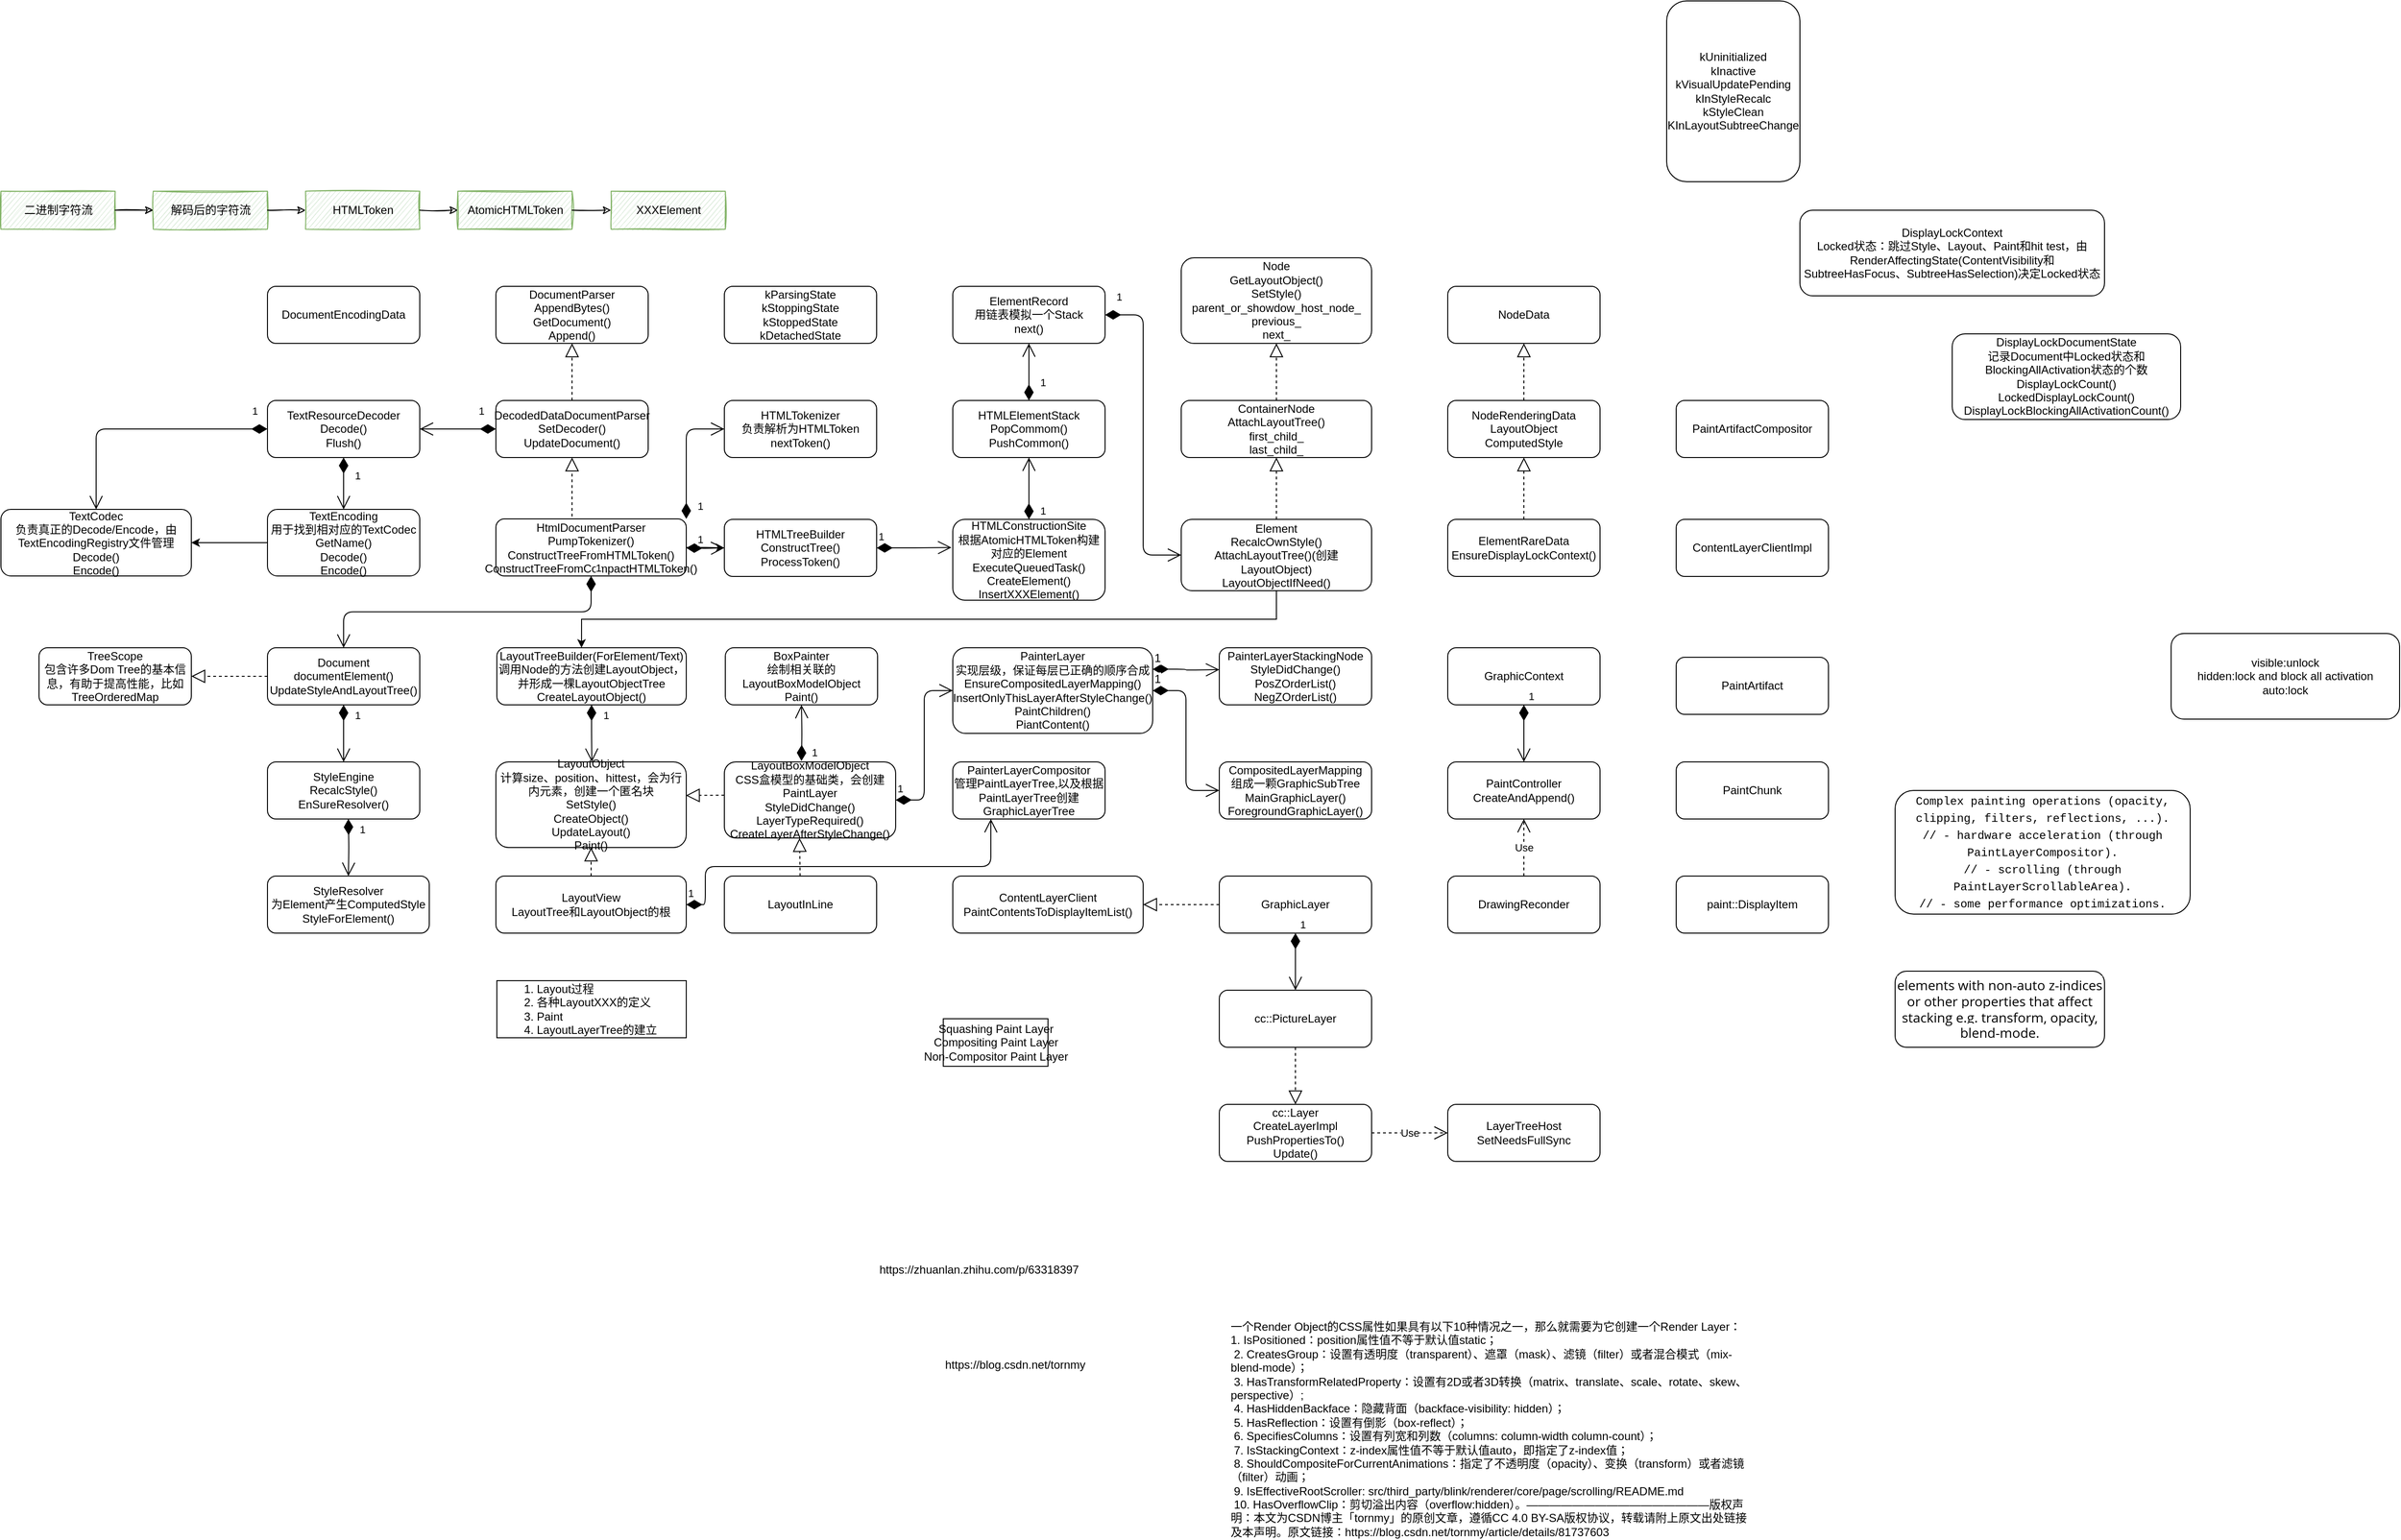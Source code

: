<mxfile version="13.9.9" type="device" pages="5"><diagram id="XM28UsysbzNm-t_zky7A" name="DomTree"><mxGraphModel dx="1773" dy="725" grid="1" gridSize="10" guides="1" tooltips="1" connect="1" arrows="1" fold="1" page="1" pageScale="1" pageWidth="827" pageHeight="1169" math="0" shadow="0"><root><mxCell id="0"/><mxCell id="1" parent="0"/><mxCell id="ru7fXylwf5pwnEer7HS4-2" value="DocumentParser&lt;br&gt;AppendBytes()&lt;br&gt;GetDocument()&lt;br&gt;Append()" style="rounded=1;whiteSpace=wrap;html=1;" parent="1" vertex="1"><mxGeometry x="320" y="340" width="160" height="60" as="geometry"/></mxCell><mxCell id="ru7fXylwf5pwnEer7HS4-3" value="TextResourceDecoder&lt;br&gt;Decode()&lt;br&gt;Flush()" style="rounded=1;whiteSpace=wrap;html=1;" parent="1" vertex="1"><mxGeometry x="80" y="460" width="160" height="60" as="geometry"/></mxCell><mxCell id="ru7fXylwf5pwnEer7HS4-4" value="kParsingState&lt;br&gt;kStoppingState&lt;br&gt;kStoppedState&lt;br&gt;kDetachedState" style="rounded=1;whiteSpace=wrap;html=1;" parent="1" vertex="1"><mxGeometry x="560" y="340" width="160" height="60" as="geometry"/></mxCell><mxCell id="ru7fXylwf5pwnEer7HS4-5" value="DocumentEncodingData" style="rounded=1;whiteSpace=wrap;html=1;" parent="1" vertex="1"><mxGeometry x="80" y="340" width="160" height="60" as="geometry"/></mxCell><mxCell id="ru7fXylwf5pwnEer7HS4-8" style="edgeStyle=orthogonalEdgeStyle;rounded=0;orthogonalLoop=1;jettySize=auto;html=1;exitX=0;exitY=0.5;exitDx=0;exitDy=0;entryX=1;entryY=0.5;entryDx=0;entryDy=0;" parent="1" source="ru7fXylwf5pwnEer7HS4-6" target="ru7fXylwf5pwnEer7HS4-7" edge="1"><mxGeometry relative="1" as="geometry"/></mxCell><mxCell id="ru7fXylwf5pwnEer7HS4-6" value="TextEncoding&lt;br&gt;用于找到相对应的TextCodec&lt;br&gt;GetName()&lt;br&gt;Decode()&lt;br&gt;Encode()" style="rounded=1;whiteSpace=wrap;html=1;" parent="1" vertex="1"><mxGeometry x="80" y="574.5" width="160" height="70" as="geometry"/></mxCell><mxCell id="ru7fXylwf5pwnEer7HS4-7" value="TextCodec&lt;br&gt;负责真正的Decode/Encode，由TextEncodingRegistry文件管理&lt;br&gt;Decode()&lt;br&gt;Encode()" style="rounded=1;whiteSpace=wrap;html=1;" parent="1" vertex="1"><mxGeometry x="-200" y="574.5" width="200" height="70" as="geometry"/></mxCell><mxCell id="ru7fXylwf5pwnEer7HS4-9" value="1" style="endArrow=open;html=1;endSize=12;startArrow=diamondThin;startSize=14;startFill=1;edgeStyle=orthogonalEdgeStyle;align=left;verticalAlign=bottom;exitX=0.5;exitY=1;exitDx=0;exitDy=0;entryX=0.5;entryY=0;entryDx=0;entryDy=0;" parent="1" source="ru7fXylwf5pwnEer7HS4-3" target="ru7fXylwf5pwnEer7HS4-6" edge="1"><mxGeometry y="10" relative="1" as="geometry"><mxPoint x="-120" y="380" as="sourcePoint"/><mxPoint x="40" y="380" as="targetPoint"/><mxPoint as="offset"/></mxGeometry></mxCell><mxCell id="ru7fXylwf5pwnEer7HS4-10" value="1" style="endArrow=open;html=1;endSize=12;startArrow=diamondThin;startSize=14;startFill=1;edgeStyle=orthogonalEdgeStyle;align=left;verticalAlign=bottom;entryX=0.5;entryY=0;entryDx=0;entryDy=0;" parent="1" source="ru7fXylwf5pwnEer7HS4-3" target="ru7fXylwf5pwnEer7HS4-7" edge="1"><mxGeometry x="-0.862" y="-10" relative="1" as="geometry"><mxPoint x="-120" y="380" as="sourcePoint"/><mxPoint x="40" y="380" as="targetPoint"/><mxPoint as="offset"/></mxGeometry></mxCell><mxCell id="ru7fXylwf5pwnEer7HS4-11" value="DecodedDataDocumentParser&lt;br&gt;SetDecoder()&lt;br&gt;UpdateDocument()" style="rounded=1;whiteSpace=wrap;html=1;" parent="1" vertex="1"><mxGeometry x="320" y="460" width="160" height="60" as="geometry"/></mxCell><mxCell id="ru7fXylwf5pwnEer7HS4-12" value="" style="endArrow=block;dashed=1;endFill=0;endSize=12;html=1;exitX=0.5;exitY=0;exitDx=0;exitDy=0;" parent="1" source="ru7fXylwf5pwnEer7HS4-11" target="ru7fXylwf5pwnEer7HS4-2" edge="1"><mxGeometry width="160" relative="1" as="geometry"><mxPoint x="570" y="360" as="sourcePoint"/><mxPoint x="730" y="360" as="targetPoint"/></mxGeometry></mxCell><mxCell id="ru7fXylwf5pwnEer7HS4-27" value="" style="edgeStyle=orthogonalEdgeStyle;rounded=0;orthogonalLoop=1;jettySize=auto;html=1;" parent="1" source="ru7fXylwf5pwnEer7HS4-13" target="ru7fXylwf5pwnEer7HS4-19" edge="1"><mxGeometry relative="1" as="geometry"/></mxCell><mxCell id="ru7fXylwf5pwnEer7HS4-13" value="HtmlDocumentParser&lt;br&gt;PumpTokenizer()&lt;br&gt;ConstructTreeFromHTMLToken()&lt;br&gt;ConstructTreeFromCompactHTMLToken()" style="rounded=1;whiteSpace=wrap;html=1;" parent="1" vertex="1"><mxGeometry x="320" y="584.5" width="200" height="60" as="geometry"/></mxCell><mxCell id="ru7fXylwf5pwnEer7HS4-14" value="1" style="endArrow=open;html=1;endSize=12;startArrow=diamondThin;startSize=14;startFill=1;edgeStyle=orthogonalEdgeStyle;align=left;verticalAlign=bottom;entryX=1;entryY=0.5;entryDx=0;entryDy=0;exitX=0;exitY=0.5;exitDx=0;exitDy=0;" parent="1" source="ru7fXylwf5pwnEer7HS4-11" target="ru7fXylwf5pwnEer7HS4-3" edge="1"><mxGeometry x="-0.5" y="-10" relative="1" as="geometry"><mxPoint x="320" y="370" as="sourcePoint"/><mxPoint x="480" y="370" as="targetPoint"/><mxPoint as="offset"/></mxGeometry></mxCell><mxCell id="ru7fXylwf5pwnEer7HS4-15" value="" style="endArrow=block;dashed=1;endFill=0;endSize=12;html=1;exitX=0.4;exitY=-0.042;exitDx=0;exitDy=0;entryX=0.5;entryY=1;entryDx=0;entryDy=0;exitPerimeter=0;" parent="1" source="ru7fXylwf5pwnEer7HS4-13" target="ru7fXylwf5pwnEer7HS4-11" edge="1"><mxGeometry width="160" relative="1" as="geometry"><mxPoint x="410" y="470" as="sourcePoint"/><mxPoint x="410" y="410" as="targetPoint"/></mxGeometry></mxCell><mxCell id="ru7fXylwf5pwnEer7HS4-16" value="HTMLTokenizer&lt;br&gt;负责解析为HTMLToken&lt;br&gt;nextToken()" style="rounded=1;whiteSpace=wrap;html=1;" parent="1" vertex="1"><mxGeometry x="560" y="460" width="160" height="60" as="geometry"/></mxCell><mxCell id="ru7fXylwf5pwnEer7HS4-18" value="1" style="endArrow=open;html=1;endSize=12;startArrow=diamondThin;startSize=14;startFill=1;edgeStyle=orthogonalEdgeStyle;align=left;verticalAlign=bottom;entryX=0;entryY=0.5;entryDx=0;entryDy=0;exitX=1;exitY=0;exitDx=0;exitDy=0;" parent="1" source="ru7fXylwf5pwnEer7HS4-13" target="ru7fXylwf5pwnEer7HS4-16" edge="1"><mxGeometry x="-0.933" y="-10" relative="1" as="geometry"><mxPoint x="330" y="400" as="sourcePoint"/><mxPoint x="490" y="400" as="targetPoint"/><mxPoint as="offset"/></mxGeometry></mxCell><mxCell id="ru7fXylwf5pwnEer7HS4-19" value="HTMLTreeBuilder&lt;br&gt;ConstructTree()&lt;br&gt;ProcessToken()" style="rounded=1;whiteSpace=wrap;html=1;" parent="1" vertex="1"><mxGeometry x="560" y="585" width="160" height="60" as="geometry"/></mxCell><mxCell id="ru7fXylwf5pwnEer7HS4-20" value="1" style="endArrow=open;html=1;endSize=12;startArrow=diamondThin;startSize=14;startFill=1;edgeStyle=orthogonalEdgeStyle;align=left;verticalAlign=bottom;entryX=0;entryY=0.5;entryDx=0;entryDy=0;" parent="1" target="ru7fXylwf5pwnEer7HS4-19" edge="1"><mxGeometry x="-0.5" relative="1" as="geometry"><mxPoint x="520" y="615" as="sourcePoint"/><mxPoint x="490" y="390" as="targetPoint"/><mxPoint as="offset"/></mxGeometry></mxCell><mxCell id="ru7fXylwf5pwnEer7HS4-21" value="HTMLConstructionSite&lt;br&gt;根据AtomicHTMLToken构建对应的Element&lt;br&gt;ExecuteQueuedTask()&lt;br&gt;CreateElement()&lt;br&gt;InsertXXXElement()" style="rounded=1;whiteSpace=wrap;html=1;" parent="1" vertex="1"><mxGeometry x="800" y="585" width="160" height="85" as="geometry"/></mxCell><mxCell id="ru7fXylwf5pwnEer7HS4-26" value="HTMLElementStack&lt;br&gt;PopCommom()&lt;br&gt;PushCommon()" style="rounded=1;whiteSpace=wrap;html=1;" parent="1" vertex="1"><mxGeometry x="800" y="460" width="160" height="60" as="geometry"/></mxCell><mxCell id="ru7fXylwf5pwnEer7HS4-29" value="1" style="endArrow=open;html=1;endSize=12;startArrow=diamondThin;startSize=14;startFill=1;edgeStyle=orthogonalEdgeStyle;align=left;verticalAlign=bottom;entryX=-0.009;entryY=0.348;entryDx=0;entryDy=0;entryPerimeter=0;" parent="1" source="ru7fXylwf5pwnEer7HS4-19" target="ru7fXylwf5pwnEer7HS4-21" edge="1"><mxGeometry x="-1" y="3" relative="1" as="geometry"><mxPoint x="670" y="320" as="sourcePoint"/><mxPoint x="780" y="618" as="targetPoint"/><Array as="points"/></mxGeometry></mxCell><mxCell id="ru7fXylwf5pwnEer7HS4-30" value="ElementRecord&lt;br&gt;用链表模拟一个Stack&lt;br&gt;next()" style="rounded=1;whiteSpace=wrap;html=1;" parent="1" vertex="1"><mxGeometry x="800" y="340" width="160" height="60" as="geometry"/></mxCell><mxCell id="e6TYNXcnrzpY6FBE8dCn-4" style="edgeStyle=orthogonalEdgeStyle;rounded=0;orthogonalLoop=1;jettySize=auto;html=1;exitX=0.5;exitY=1;exitDx=0;exitDy=0;entryX=0.447;entryY=0;entryDx=0;entryDy=0;entryPerimeter=0;" parent="1" source="ru7fXylwf5pwnEer7HS4-31" target="7mQu5ftd-44sJiom_8S3-13" edge="1"><mxGeometry relative="1" as="geometry"><Array as="points"><mxPoint x="1140" y="690"/><mxPoint x="410" y="690"/></Array></mxGeometry></mxCell><mxCell id="ru7fXylwf5pwnEer7HS4-31" value="Element&lt;br&gt;RecalcOwnStyle()&lt;br&gt;AttachLayoutTree()(创建LayoutObject)&lt;br&gt;LayoutObjectIfNeed()" style="rounded=1;whiteSpace=wrap;html=1;" parent="1" vertex="1"><mxGeometry x="1040" y="585" width="200" height="75" as="geometry"/></mxCell><mxCell id="ru7fXylwf5pwnEer7HS4-33" value="1" style="endArrow=open;html=1;endSize=12;startArrow=diamondThin;startSize=14;startFill=1;edgeStyle=orthogonalEdgeStyle;align=left;verticalAlign=bottom;entryX=0.5;entryY=1;entryDx=0;entryDy=0;exitX=0.5;exitY=0;exitDx=0;exitDy=0;" parent="1" source="ru7fXylwf5pwnEer7HS4-21" target="ru7fXylwf5pwnEer7HS4-26" edge="1"><mxGeometry x="-1" y="-10" relative="1" as="geometry"><mxPoint x="900" y="570" as="sourcePoint"/><mxPoint x="860" y="620" as="targetPoint"/><mxPoint as="offset"/></mxGeometry></mxCell><mxCell id="ru7fXylwf5pwnEer7HS4-34" value="1" style="endArrow=open;html=1;endSize=12;startArrow=diamondThin;startSize=14;startFill=1;edgeStyle=orthogonalEdgeStyle;align=left;verticalAlign=bottom;entryX=0.5;entryY=1;entryDx=0;entryDy=0;exitX=0.5;exitY=0;exitDx=0;exitDy=0;" parent="1" source="ru7fXylwf5pwnEer7HS4-26" target="ru7fXylwf5pwnEer7HS4-30" edge="1"><mxGeometry x="-0.667" y="-10" relative="1" as="geometry"><mxPoint x="960" y="490" as="sourcePoint"/><mxPoint x="760" y="820" as="targetPoint"/><mxPoint as="offset"/></mxGeometry></mxCell><mxCell id="ru7fXylwf5pwnEer7HS4-35" value="1" style="endArrow=open;html=1;endSize=12;startArrow=diamondThin;startSize=14;startFill=1;edgeStyle=orthogonalEdgeStyle;align=left;verticalAlign=bottom;entryX=0;entryY=0.5;entryDx=0;entryDy=0;exitX=1;exitY=0.5;exitDx=0;exitDy=0;" parent="1" source="ru7fXylwf5pwnEer7HS4-30" target="ru7fXylwf5pwnEer7HS4-31" edge="1"><mxGeometry x="-0.939" y="10" relative="1" as="geometry"><mxPoint x="1120" y="520" as="sourcePoint"/><mxPoint x="1050" y="500" as="targetPoint"/><mxPoint as="offset"/></mxGeometry></mxCell><mxCell id="ru7fXylwf5pwnEer7HS4-45" value="" style="group" parent="1" vertex="1" connectable="0"><mxGeometry x="-200" y="240" width="761" height="40" as="geometry"/></mxCell><mxCell id="ru7fXylwf5pwnEer7HS4-22" value="二进制字符流" style="html=1;sketch=1;fillColor=#d5e8d4;strokeColor=#82b366;" parent="ru7fXylwf5pwnEer7HS4-45" vertex="1"><mxGeometry width="120" height="40" as="geometry"/></mxCell><mxCell id="ru7fXylwf5pwnEer7HS4-23" value="解码后的字符流" style="html=1;sketch=1;fillColor=#d5e8d4;strokeColor=#82b366;" parent="ru7fXylwf5pwnEer7HS4-45" vertex="1"><mxGeometry x="160" width="120" height="40" as="geometry"/></mxCell><mxCell id="ru7fXylwf5pwnEer7HS4-41" style="edgeStyle=orthogonalEdgeStyle;rounded=0;orthogonalLoop=1;jettySize=auto;html=1;exitX=1;exitY=0.5;exitDx=0;exitDy=0;entryX=0;entryY=0.5;entryDx=0;entryDy=0;sketch=1;" parent="ru7fXylwf5pwnEer7HS4-45" source="ru7fXylwf5pwnEer7HS4-22" target="ru7fXylwf5pwnEer7HS4-23" edge="1"><mxGeometry relative="1" as="geometry"/></mxCell><mxCell id="ru7fXylwf5pwnEer7HS4-24" value="HTMLToken" style="html=1;sketch=1;fillColor=#d5e8d4;strokeColor=#82b366;" parent="ru7fXylwf5pwnEer7HS4-45" vertex="1"><mxGeometry x="320" width="120" height="40" as="geometry"/></mxCell><mxCell id="ru7fXylwf5pwnEer7HS4-42" style="edgeStyle=orthogonalEdgeStyle;rounded=0;orthogonalLoop=1;jettySize=auto;html=1;exitX=1;exitY=0.5;exitDx=0;exitDy=0;entryX=0;entryY=0.5;entryDx=0;entryDy=0;sketch=1;" parent="ru7fXylwf5pwnEer7HS4-45" source="ru7fXylwf5pwnEer7HS4-23" target="ru7fXylwf5pwnEer7HS4-24" edge="1"><mxGeometry relative="1" as="geometry"/></mxCell><mxCell id="ru7fXylwf5pwnEer7HS4-25" value="AtomicHTMLToken" style="html=1;sketch=1;fillColor=#d5e8d4;strokeColor=#82b366;" parent="ru7fXylwf5pwnEer7HS4-45" vertex="1"><mxGeometry x="480" width="120" height="40" as="geometry"/></mxCell><mxCell id="ru7fXylwf5pwnEer7HS4-43" style="edgeStyle=orthogonalEdgeStyle;rounded=0;orthogonalLoop=1;jettySize=auto;html=1;exitX=1;exitY=0.5;exitDx=0;exitDy=0;entryX=0;entryY=0.5;entryDx=0;entryDy=0;sketch=1;" parent="ru7fXylwf5pwnEer7HS4-45" source="ru7fXylwf5pwnEer7HS4-24" target="ru7fXylwf5pwnEer7HS4-25" edge="1"><mxGeometry relative="1" as="geometry"/></mxCell><mxCell id="ru7fXylwf5pwnEer7HS4-36" value="XXXElement" style="html=1;sketch=1;fillColor=#d5e8d4;strokeColor=#82b366;" parent="ru7fXylwf5pwnEer7HS4-45" vertex="1"><mxGeometry x="641" width="120" height="40" as="geometry"/></mxCell><mxCell id="ru7fXylwf5pwnEer7HS4-44" style="edgeStyle=orthogonalEdgeStyle;rounded=0;orthogonalLoop=1;jettySize=auto;html=1;exitX=1;exitY=0.5;exitDx=0;exitDy=0;entryX=0;entryY=0.5;entryDx=0;entryDy=0;sketch=1;" parent="ru7fXylwf5pwnEer7HS4-45" source="ru7fXylwf5pwnEer7HS4-25" target="ru7fXylwf5pwnEer7HS4-36" edge="1"><mxGeometry relative="1" as="geometry"/></mxCell><mxCell id="7mQu5ftd-44sJiom_8S3-1" value="Document&lt;br&gt;documentElement()&lt;br&gt;UpdateStyleAndLayoutTree()" style="rounded=1;whiteSpace=wrap;html=1;" parent="1" vertex="1"><mxGeometry x="80" y="720" width="160" height="60" as="geometry"/></mxCell><mxCell id="7mQu5ftd-44sJiom_8S3-2" value="LayoutView&lt;br&gt;LayoutTree和LayoutObject的根" style="rounded=1;whiteSpace=wrap;html=1;" parent="1" vertex="1"><mxGeometry x="320" y="960" width="200" height="60" as="geometry"/></mxCell><mxCell id="7mQu5ftd-44sJiom_8S3-3" value="LayoutObject&lt;br&gt;计算size、position、hittest，会为行内元素，创建一个匿名块&lt;br&gt;SetStyle()&lt;br&gt;CreateObject()&lt;br&gt;UpdateLayout()&lt;br&gt;Paint()" style="rounded=1;whiteSpace=wrap;html=1;" parent="1" vertex="1"><mxGeometry x="320" y="840" width="200" height="90" as="geometry"/></mxCell><mxCell id="7mQu5ftd-44sJiom_8S3-4" value="StyleEngine&lt;br&gt;RecalcStyle()&lt;br&gt;EnSureResolver()" style="rounded=1;whiteSpace=wrap;html=1;" parent="1" vertex="1"><mxGeometry x="80" y="840" width="160" height="60" as="geometry"/></mxCell><mxCell id="7mQu5ftd-44sJiom_8S3-5" value="ContainerNode&lt;br&gt;AttachLayoutTree()&lt;br&gt;first_child_&lt;br&gt;last_child_" style="rounded=1;whiteSpace=wrap;html=1;" parent="1" vertex="1"><mxGeometry x="1040" y="460" width="200" height="60" as="geometry"/></mxCell><mxCell id="7mQu5ftd-44sJiom_8S3-6" value="Node&lt;br&gt;GetLayoutObject()&lt;br&gt;SetStyle()&lt;br&gt;parent_or_showdow_host_node_&lt;br&gt;previous_&lt;br&gt;next_" style="rounded=1;whiteSpace=wrap;html=1;" parent="1" vertex="1"><mxGeometry x="1040" y="310" width="200" height="90" as="geometry"/></mxCell><mxCell id="7mQu5ftd-44sJiom_8S3-7" value="" style="endArrow=block;dashed=1;endFill=0;endSize=12;html=1;entryX=0.5;entryY=1;entryDx=0;entryDy=0;exitX=0.5;exitY=0;exitDx=0;exitDy=0;" parent="1" source="7mQu5ftd-44sJiom_8S3-5" target="7mQu5ftd-44sJiom_8S3-6" edge="1"><mxGeometry width="160" relative="1" as="geometry"><mxPoint x="880" y="570" as="sourcePoint"/><mxPoint x="1040" y="570" as="targetPoint"/></mxGeometry></mxCell><mxCell id="7mQu5ftd-44sJiom_8S3-8" value="" style="endArrow=block;dashed=1;endFill=0;endSize=12;html=1;entryX=0.5;entryY=1;entryDx=0;entryDy=0;exitX=0.5;exitY=0;exitDx=0;exitDy=0;" parent="1" source="ru7fXylwf5pwnEer7HS4-31" target="7mQu5ftd-44sJiom_8S3-5" edge="1"><mxGeometry width="160" relative="1" as="geometry"><mxPoint x="1130" y="470" as="sourcePoint"/><mxPoint x="1130" y="410" as="targetPoint"/></mxGeometry></mxCell><mxCell id="7mQu5ftd-44sJiom_8S3-11" value="" style="endArrow=block;dashed=1;endFill=0;endSize=12;html=1;exitX=0.5;exitY=0;exitDx=0;exitDy=0;" parent="1" source="7mQu5ftd-44sJiom_8S3-2" target="7mQu5ftd-44sJiom_8S3-3" edge="1"><mxGeometry width="160" relative="1" as="geometry"><mxPoint x="490" y="700" as="sourcePoint"/><mxPoint x="650" y="700" as="targetPoint"/></mxGeometry></mxCell><mxCell id="7mQu5ftd-44sJiom_8S3-12" value="1" style="endArrow=open;html=1;endSize=12;startArrow=diamondThin;startSize=14;startFill=1;edgeStyle=orthogonalEdgeStyle;align=left;verticalAlign=bottom;exitX=0.5;exitY=1;exitDx=0;exitDy=0;entryX=0.5;entryY=0;entryDx=0;entryDy=0;" parent="1" source="7mQu5ftd-44sJiom_8S3-1" target="7mQu5ftd-44sJiom_8S3-4" edge="1"><mxGeometry x="-0.333" y="10" relative="1" as="geometry"><mxPoint x="490" y="580" as="sourcePoint"/><mxPoint x="650" y="580" as="targetPoint"/><mxPoint as="offset"/></mxGeometry></mxCell><mxCell id="7mQu5ftd-44sJiom_8S3-13" value="LayoutTreeBuilder(ForElement/Text)&lt;br&gt;调用Node的方法创建LayoutObject，并形成一棵LayoutObjectTree&lt;br&gt;CreateLayoutObject()" style="rounded=1;whiteSpace=wrap;html=1;" parent="1" vertex="1"><mxGeometry x="321" y="720" width="199" height="60" as="geometry"/></mxCell><mxCell id="7mQu5ftd-44sJiom_8S3-14" value="StyleResolver&lt;br&gt;为Element产生ComputedStyle&lt;br&gt;StyleForElement()" style="rounded=1;whiteSpace=wrap;html=1;" parent="1" vertex="1"><mxGeometry x="80" y="960" width="170" height="60" as="geometry"/></mxCell><mxCell id="7mQu5ftd-44sJiom_8S3-15" value="1" style="endArrow=open;html=1;endSize=12;startArrow=diamondThin;startSize=14;startFill=1;edgeStyle=orthogonalEdgeStyle;align=left;verticalAlign=bottom;entryX=0.5;entryY=0;entryDx=0;entryDy=0;" parent="1" target="7mQu5ftd-44sJiom_8S3-14" edge="1"><mxGeometry x="-0.333" y="10" relative="1" as="geometry"><mxPoint x="165" y="900" as="sourcePoint"/><mxPoint x="170" y="850" as="targetPoint"/><mxPoint as="offset"/></mxGeometry></mxCell><mxCell id="7mQu5ftd-44sJiom_8S3-16" value="1" style="endArrow=open;html=1;endSize=12;startArrow=diamondThin;startSize=14;startFill=1;edgeStyle=orthogonalEdgeStyle;align=left;verticalAlign=bottom;exitX=0.5;exitY=1;exitDx=0;exitDy=0;" parent="1" source="ru7fXylwf5pwnEer7HS4-13" target="7mQu5ftd-44sJiom_8S3-1" edge="1"><mxGeometry x="-1" y="3" relative="1" as="geometry"><mxPoint x="410" y="610" as="sourcePoint"/><mxPoint x="570" y="610" as="targetPoint"/></mxGeometry></mxCell><mxCell id="7mQu5ftd-44sJiom_8S3-20" value="LayoutBoxModelObject&lt;br&gt;CSS盒模型的基础类，会创建PaintLayer&lt;br&gt;StyleDidChange()&lt;br&gt;LayerTypeRequired()&lt;br&gt;CreateLayerAfterStyleChange()" style="rounded=1;whiteSpace=wrap;html=1;" parent="1" vertex="1"><mxGeometry x="560" y="840" width="180" height="80" as="geometry"/></mxCell><mxCell id="7mQu5ftd-44sJiom_8S3-21" value="1" style="endArrow=open;html=1;endSize=12;startArrow=diamondThin;startSize=14;startFill=1;edgeStyle=orthogonalEdgeStyle;align=left;verticalAlign=bottom;exitX=0.5;exitY=1;exitDx=0;exitDy=0;entryX=0.504;entryY=0;entryDx=0;entryDy=0;entryPerimeter=0;" parent="1" source="7mQu5ftd-44sJiom_8S3-13" target="7mQu5ftd-44sJiom_8S3-3" edge="1"><mxGeometry x="-0.337" y="10" relative="1" as="geometry"><mxPoint x="410" y="810" as="sourcePoint"/><mxPoint x="420" y="840" as="targetPoint"/><mxPoint as="offset"/></mxGeometry></mxCell><mxCell id="7mQu5ftd-44sJiom_8S3-22" value="" style="endArrow=block;dashed=1;endFill=0;endSize=12;html=1;entryX=0.998;entryY=0.392;entryDx=0;entryDy=0;entryPerimeter=0;" parent="1" target="7mQu5ftd-44sJiom_8S3-3" edge="1"><mxGeometry width="160" relative="1" as="geometry"><mxPoint x="560" y="875" as="sourcePoint"/><mxPoint x="530" y="840" as="targetPoint"/></mxGeometry></mxCell><mxCell id="7mQu5ftd-44sJiom_8S3-23" value="LayoutInLine" style="rounded=1;whiteSpace=wrap;html=1;" parent="1" vertex="1"><mxGeometry x="560" y="960" width="160" height="60" as="geometry"/></mxCell><mxCell id="7mQu5ftd-44sJiom_8S3-24" value="" style="endArrow=block;dashed=1;endFill=0;endSize=12;html=1;entryX=0.439;entryY=1;entryDx=0;entryDy=0;entryPerimeter=0;" parent="1" source="7mQu5ftd-44sJiom_8S3-23" target="7mQu5ftd-44sJiom_8S3-20" edge="1"><mxGeometry width="160" relative="1" as="geometry"><mxPoint x="380" y="1050" as="sourcePoint"/><mxPoint x="540" y="1050" as="targetPoint"/></mxGeometry></mxCell><mxCell id="7mQu5ftd-44sJiom_8S3-25" value="BoxPainter&lt;br&gt;绘制相关联的LayoutBoxModelObject&lt;br&gt;Paint()" style="rounded=1;whiteSpace=wrap;html=1;" parent="1" vertex="1"><mxGeometry x="561" y="720" width="160" height="60" as="geometry"/></mxCell><mxCell id="7mQu5ftd-44sJiom_8S3-26" value="1" style="endArrow=open;html=1;endSize=12;startArrow=diamondThin;startSize=14;startFill=1;edgeStyle=orthogonalEdgeStyle;align=left;verticalAlign=bottom;entryX=0.5;entryY=1;entryDx=0;entryDy=0;" parent="1" target="7mQu5ftd-44sJiom_8S3-25" edge="1"><mxGeometry x="-1" y="-9" relative="1" as="geometry"><mxPoint x="641" y="839" as="sourcePoint"/><mxPoint x="660" y="830" as="targetPoint"/><mxPoint as="offset"/></mxGeometry></mxCell><mxCell id="7mQu5ftd-44sJiom_8S3-27" value="PainterLayer&lt;br&gt;实现层级，保证每层已正确的顺序合成&lt;br&gt;EnsureCompositedLayerMapping()&lt;br&gt;InsertOnlyThisLayerAfterStyleChange()&lt;br&gt;PaintChildren()&lt;br&gt;PiantContent()" style="rounded=1;whiteSpace=wrap;html=1;" parent="1" vertex="1"><mxGeometry x="800" y="720" width="210" height="90" as="geometry"/></mxCell><mxCell id="7mQu5ftd-44sJiom_8S3-28" value="PainterLayerCompositor&lt;br&gt;管理PaintLayerTree,以及根据PaintLayerTree创建GraphicLayerTree" style="rounded=1;whiteSpace=wrap;html=1;" parent="1" vertex="1"><mxGeometry x="800" y="840" width="160" height="60" as="geometry"/></mxCell><mxCell id="7mQu5ftd-44sJiom_8S3-30" value="1" style="endArrow=open;html=1;endSize=12;startArrow=diamondThin;startSize=14;startFill=1;edgeStyle=orthogonalEdgeStyle;align=left;verticalAlign=bottom;entryX=0;entryY=0.5;entryDx=0;entryDy=0;" parent="1" source="7mQu5ftd-44sJiom_8S3-20" target="7mQu5ftd-44sJiom_8S3-27" edge="1"><mxGeometry x="-1" y="3" relative="1" as="geometry"><mxPoint x="510" y="820" as="sourcePoint"/><mxPoint x="770" y="746" as="targetPoint"/></mxGeometry></mxCell><mxCell id="7mQu5ftd-44sJiom_8S3-32" value="1" style="endArrow=open;html=1;endSize=12;startArrow=diamondThin;startSize=14;startFill=1;edgeStyle=orthogonalEdgeStyle;align=left;verticalAlign=bottom;exitX=1;exitY=0.5;exitDx=0;exitDy=0;entryX=0.25;entryY=1;entryDx=0;entryDy=0;" parent="1" source="7mQu5ftd-44sJiom_8S3-2" target="7mQu5ftd-44sJiom_8S3-28" edge="1"><mxGeometry x="-1" y="3" relative="1" as="geometry"><mxPoint x="430" y="1060" as="sourcePoint"/><mxPoint x="590" y="1060" as="targetPoint"/><Array as="points"><mxPoint x="540" y="990"/><mxPoint x="540" y="950"/><mxPoint x="840" y="950"/></Array></mxGeometry></mxCell><mxCell id="nBPZofAe_EjqUCCsN4Wc-1" value="NodeRenderingData&lt;br&gt;LayoutObject&lt;br&gt;ComputedStyle" style="rounded=1;whiteSpace=wrap;html=1;" parent="1" vertex="1"><mxGeometry x="1320" y="460" width="160" height="60" as="geometry"/></mxCell><mxCell id="nBPZofAe_EjqUCCsN4Wc-2" value="NodeData" style="rounded=1;whiteSpace=wrap;html=1;" parent="1" vertex="1"><mxGeometry x="1320" y="340" width="160" height="60" as="geometry"/></mxCell><mxCell id="nBPZofAe_EjqUCCsN4Wc-3" value="ElementRareData&lt;br&gt;EnsureDisplayLockContext()" style="rounded=1;whiteSpace=wrap;html=1;" parent="1" vertex="1"><mxGeometry x="1320" y="585" width="160" height="60" as="geometry"/></mxCell><mxCell id="nBPZofAe_EjqUCCsN4Wc-4" value="" style="endArrow=block;dashed=1;endFill=0;endSize=12;html=1;entryX=0.5;entryY=1;entryDx=0;entryDy=0;" parent="1" source="nBPZofAe_EjqUCCsN4Wc-1" target="nBPZofAe_EjqUCCsN4Wc-2" edge="1"><mxGeometry width="160" relative="1" as="geometry"><mxPoint x="1170" y="470" as="sourcePoint"/><mxPoint x="1170" y="410" as="targetPoint"/></mxGeometry></mxCell><mxCell id="nBPZofAe_EjqUCCsN4Wc-5" value="" style="endArrow=block;dashed=1;endFill=0;endSize=12;html=1;entryX=0.5;entryY=1;entryDx=0;entryDy=0;" parent="1" source="nBPZofAe_EjqUCCsN4Wc-3" target="nBPZofAe_EjqUCCsN4Wc-1" edge="1"><mxGeometry width="160" relative="1" as="geometry"><mxPoint x="1170" y="595" as="sourcePoint"/><mxPoint x="1170" y="530" as="targetPoint"/></mxGeometry></mxCell><mxCell id="nBPZofAe_EjqUCCsN4Wc-6" value="DisplayLockContext&lt;br&gt;Locked状态：跳过Style、Layout、Paint和hit test，由RenderAffectingState(ContentVisibility和SubtreeHasFocus、SubtreeHasSelection)决定Locked状态" style="rounded=1;whiteSpace=wrap;html=1;" parent="1" vertex="1"><mxGeometry x="1690" y="260" width="320" height="90" as="geometry"/></mxCell><mxCell id="nBPZofAe_EjqUCCsN4Wc-7" value="kUninitialized&lt;br&gt;kInactive&lt;br&gt;kVisualUpdatePending&lt;br&gt;kInStyleRecalc&lt;br&gt;kStyleClean&lt;br&gt;KInLayoutSubtreeChange&lt;br&gt;" style="rounded=1;whiteSpace=wrap;html=1;" parent="1" vertex="1"><mxGeometry x="1550" y="40" width="140" height="190" as="geometry"/></mxCell><mxCell id="nBPZofAe_EjqUCCsN4Wc-8" value="TreeScope&lt;br&gt;包含许多Dom Tree的基本信息，有助于提高性能，比如&lt;br&gt;TreeOrderedMap" style="rounded=1;whiteSpace=wrap;html=1;" parent="1" vertex="1"><mxGeometry x="-160" y="720" width="160" height="60" as="geometry"/></mxCell><mxCell id="nBPZofAe_EjqUCCsN4Wc-9" value="" style="endArrow=block;dashed=1;endFill=0;endSize=12;html=1;exitX=0;exitY=0.5;exitDx=0;exitDy=0;entryX=1;entryY=0.5;entryDx=0;entryDy=0;" parent="1" source="7mQu5ftd-44sJiom_8S3-1" target="nBPZofAe_EjqUCCsN4Wc-8" edge="1"><mxGeometry width="160" relative="1" as="geometry"><mxPoint x="30" y="600" as="sourcePoint"/><mxPoint x="190" y="600" as="targetPoint"/></mxGeometry></mxCell><mxCell id="QrKC8C02KzHK1k31FLSk-1" value="DisplayLockDocumentState&lt;br&gt;记录Document中Locked状态和BlockingAllActivation状态的个数&lt;br&gt;DisplayLockCount()&lt;br&gt;LockedDisplayLockCount()&lt;br&gt;DisplayLockBlockingAllActivationCount()" style="rounded=1;whiteSpace=wrap;html=1;" parent="1" vertex="1"><mxGeometry x="1850" y="390" width="240" height="90" as="geometry"/></mxCell><mxCell id="QrKC8C02KzHK1k31FLSk-2" value="visible:unlock&lt;br&gt;hidden:lock and block all activation&lt;br&gt;auto:lock" style="rounded=1;whiteSpace=wrap;html=1;" parent="1" vertex="1"><mxGeometry x="2080" y="705" width="240" height="90" as="geometry"/></mxCell><mxCell id="e6TYNXcnrzpY6FBE8dCn-3" value="&lt;ol&gt;&lt;li&gt;Layout过程&lt;/li&gt;&lt;li&gt;各种LayoutXXX的定义&lt;/li&gt;&lt;li&gt;Paint&lt;/li&gt;&lt;li&gt;LayoutLayerTree的建立&lt;/li&gt;&lt;/ol&gt;" style="html=1;align=left;" parent="1" vertex="1"><mxGeometry x="321" y="1070" width="199" height="60" as="geometry"/></mxCell><mxCell id="JqBoQ125JNtGesrhuxrd-1" value="PainterLayerStackingNode&lt;br&gt;StyleDidChange()&lt;br&gt;PosZOrderList()&lt;br&gt;NegZOrderList()" style="rounded=1;whiteSpace=wrap;html=1;" parent="1" vertex="1"><mxGeometry x="1080" y="720" width="160" height="60" as="geometry"/></mxCell><mxCell id="JqBoQ125JNtGesrhuxrd-3" value="&lt;span style=&quot;font-family: &amp;#34;open sans&amp;#34; , sans-serif ; font-size: 14px ; text-align: left ; background-color: rgb(255 , 255 , 255)&quot;&gt;elements with non-auto z-indices or other properties that affect stacking e.g. transform, opacity, blend-mode.&lt;/span&gt;" style="rounded=1;whiteSpace=wrap;html=1;" parent="1" vertex="1"><mxGeometry x="1790" y="1060" width="220" height="80" as="geometry"/></mxCell><mxCell id="JqBoQ125JNtGesrhuxrd-4" value="&lt;div style=&quot;font-family: menlo, monaco, &amp;quot;courier new&amp;quot;, monospace; line-height: 18px;&quot;&gt;&lt;div&gt;&lt;span style=&quot;&quot;&gt;Complex painting operations (opacity, clipping, filters, reflections, ...).&lt;/span&gt;&lt;/div&gt;&lt;div&gt;&lt;span style=&quot;&quot;&gt;// - hardware acceleration (through PaintLayerCompositor).&lt;/span&gt;&lt;/div&gt;&lt;div&gt;&lt;span style=&quot;&quot;&gt;// - scrolling (through PaintLayerScrollableArea).&lt;/span&gt;&lt;/div&gt;&lt;div&gt;&lt;span style=&quot;&quot;&gt;// - some performance optimizations.&lt;/span&gt;&lt;/div&gt;&lt;/div&gt;" style="rounded=1;whiteSpace=wrap;html=1;labelBackgroundColor=none;" parent="1" vertex="1"><mxGeometry x="1790" y="870" width="310" height="130" as="geometry"/></mxCell><UserObject label="https://zhuanlan.zhihu.com/p/63318397" link="https://zhuanlan.zhihu.com/p/63318397" id="JqBoQ125JNtGesrhuxrd-5"><mxCell style="text;whiteSpace=wrap;html=1;fontSize=12;fontColor=#000000;" parent="1" vertex="1"><mxGeometry x="721" y="1360" width="230" height="30" as="geometry"/></mxCell></UserObject><mxCell id="JqBoQ125JNtGesrhuxrd-6" value="1" style="endArrow=open;html=1;endSize=12;startArrow=diamondThin;startSize=14;startFill=1;edgeStyle=orthogonalEdgeStyle;align=left;verticalAlign=bottom;fontSize=12;fontColor=#000000;exitX=1;exitY=0.25;exitDx=0;exitDy=0;" parent="1" source="7mQu5ftd-44sJiom_8S3-27" edge="1"><mxGeometry x="-1" y="3" relative="1" as="geometry"><mxPoint x="1200" y="780" as="sourcePoint"/><mxPoint x="1080" y="743" as="targetPoint"/></mxGeometry></mxCell><UserObject label="https://blog.csdn.net/tornmy" link="https://blog.csdn.net/tornmy" id="JqBoQ125JNtGesrhuxrd-7"><mxCell style="text;whiteSpace=wrap;html=1;fontSize=12;fontColor=#000000;" parent="1" vertex="1"><mxGeometry x="790" y="1460" width="170" height="30" as="geometry"/></mxCell></UserObject><mxCell id="JqBoQ125JNtGesrhuxrd-8" value="Squashing Paint Layer&lt;br&gt;Compositing Paint Layer&lt;br&gt;Non-Compositor Paint Layer" style="html=1;labelBackgroundColor=none;strokeWidth=1;gradientColor=none;fontSize=12;fontColor=#000000;align=center;" parent="1" vertex="1"><mxGeometry x="790" y="1110" width="110" height="50" as="geometry"/></mxCell><mxCell id="vFEpcpO49iJlQFH2wOuy-1" value="CompositedLayerMapping&lt;br&gt;组成一颗GraphicSubTree&lt;br&gt;MainGraphicLayer()&lt;br&gt;ForegroundGraphicLayer()" style="rounded=1;whiteSpace=wrap;html=1;" parent="1" vertex="1"><mxGeometry x="1080" y="840" width="160" height="60" as="geometry"/></mxCell><mxCell id="vFEpcpO49iJlQFH2wOuy-2" value="1" style="endArrow=open;html=1;endSize=12;startArrow=diamondThin;startSize=14;startFill=1;edgeStyle=orthogonalEdgeStyle;align=left;verticalAlign=bottom;fontSize=12;fontColor=#000000;entryX=0;entryY=0.5;entryDx=0;entryDy=0;" parent="1" source="7mQu5ftd-44sJiom_8S3-27" target="vFEpcpO49iJlQFH2wOuy-1" edge="1"><mxGeometry x="-1" y="3" relative="1" as="geometry"><mxPoint x="1020" y="752.5" as="sourcePoint"/><mxPoint x="1090" y="753" as="targetPoint"/></mxGeometry></mxCell><mxCell id="vFEpcpO49iJlQFH2wOuy-3" value="GraphicContext" style="rounded=1;whiteSpace=wrap;html=1;" parent="1" vertex="1"><mxGeometry x="1320" y="720" width="160" height="60" as="geometry"/></mxCell><mxCell id="vFEpcpO49iJlQFH2wOuy-4" value="PaintController&lt;br&gt;CreateAndAppend()" style="rounded=1;whiteSpace=wrap;html=1;" parent="1" vertex="1"><mxGeometry x="1320" y="840" width="160" height="60" as="geometry"/></mxCell><mxCell id="vFEpcpO49iJlQFH2wOuy-5" value="DrawingReconder" style="rounded=1;whiteSpace=wrap;html=1;" parent="1" vertex="1"><mxGeometry x="1320" y="960" width="160" height="60" as="geometry"/></mxCell><mxCell id="vFEpcpO49iJlQFH2wOuy-6" value="1" style="endArrow=open;html=1;endSize=12;startArrow=diamondThin;startSize=14;startFill=1;edgeStyle=orthogonalEdgeStyle;align=left;verticalAlign=bottom;exitX=0.5;exitY=1;exitDx=0;exitDy=0;" parent="1" source="vFEpcpO49iJlQFH2wOuy-3" target="vFEpcpO49iJlQFH2wOuy-4" edge="1"><mxGeometry x="-1" y="3" relative="1" as="geometry"><mxPoint x="1480" y="860" as="sourcePoint"/><mxPoint x="1640" y="860" as="targetPoint"/></mxGeometry></mxCell><mxCell id="vFEpcpO49iJlQFH2wOuy-7" value="Use" style="endArrow=open;endSize=12;dashed=1;html=1;exitX=0.5;exitY=0;exitDx=0;exitDy=0;entryX=0.5;entryY=1;entryDx=0;entryDy=0;" parent="1" source="vFEpcpO49iJlQFH2wOuy-5" target="vFEpcpO49iJlQFH2wOuy-4" edge="1"><mxGeometry width="160" relative="1" as="geometry"><mxPoint x="1480" y="850" as="sourcePoint"/><mxPoint x="1640" y="850" as="targetPoint"/></mxGeometry></mxCell><mxCell id="vFEpcpO49iJlQFH2wOuy-8" value="PaintChunk" style="rounded=1;whiteSpace=wrap;html=1;" parent="1" vertex="1"><mxGeometry x="1560" y="840" width="160" height="60" as="geometry"/></mxCell><mxCell id="vFEpcpO49iJlQFH2wOuy-9" value="paint::DisplayItem" style="rounded=1;whiteSpace=wrap;html=1;" parent="1" vertex="1"><mxGeometry x="1560" y="960" width="160" height="60" as="geometry"/></mxCell><mxCell id="vFEpcpO49iJlQFH2wOuy-10" value="PaintArtifact" style="rounded=1;whiteSpace=wrap;html=1;" parent="1" vertex="1"><mxGeometry x="1560" y="730" width="160" height="60" as="geometry"/></mxCell><mxCell id="vFEpcpO49iJlQFH2wOuy-12" value="ContentLayerClientImpl" style="rounded=1;whiteSpace=wrap;html=1;" parent="1" vertex="1"><mxGeometry x="1560" y="585" width="160" height="60" as="geometry"/></mxCell><mxCell id="vFEpcpO49iJlQFH2wOuy-13" value="PaintArtifactCompositor" style="rounded=1;whiteSpace=wrap;html=1;" parent="1" vertex="1"><mxGeometry x="1560" y="460" width="160" height="60" as="geometry"/></mxCell><mxCell id="vFEpcpO49iJlQFH2wOuy-14" value="GraphicLayer" style="rounded=1;whiteSpace=wrap;html=1;" parent="1" vertex="1"><mxGeometry x="1080" y="960" width="160" height="60" as="geometry"/></mxCell><mxCell id="vFEpcpO49iJlQFH2wOuy-15" value="cc::PictureLayer" style="rounded=1;whiteSpace=wrap;html=1;" parent="1" vertex="1"><mxGeometry x="1080" y="1080" width="160" height="60" as="geometry"/></mxCell><mxCell id="vFEpcpO49iJlQFH2wOuy-16" value="cc::Layer&lt;br&gt;CreateLayerImpl&lt;br&gt;PushPropertiesTo()&lt;br&gt;Update()" style="rounded=1;whiteSpace=wrap;html=1;" parent="1" vertex="1"><mxGeometry x="1080" y="1200" width="160" height="60" as="geometry"/></mxCell><mxCell id="vFEpcpO49iJlQFH2wOuy-17" value="LayerTreeHost&lt;br&gt;SetNeedsFullSync" style="rounded=1;whiteSpace=wrap;html=1;" parent="1" vertex="1"><mxGeometry x="1320" y="1200" width="160" height="60" as="geometry"/></mxCell><mxCell id="vFEpcpO49iJlQFH2wOuy-18" value="1" style="endArrow=open;html=1;endSize=12;startArrow=diamondThin;startSize=14;startFill=1;edgeStyle=orthogonalEdgeStyle;align=left;verticalAlign=bottom;exitX=0.5;exitY=1;exitDx=0;exitDy=0;" parent="1" source="vFEpcpO49iJlQFH2wOuy-14" edge="1"><mxGeometry x="-1" y="3" relative="1" as="geometry"><mxPoint x="1120" y="1340" as="sourcePoint"/><mxPoint x="1160" y="1080" as="targetPoint"/></mxGeometry></mxCell><mxCell id="vFEpcpO49iJlQFH2wOuy-20" value="Use" style="endArrow=open;endSize=12;dashed=1;html=1;entryX=0;entryY=0.5;entryDx=0;entryDy=0;exitX=1;exitY=0.5;exitDx=0;exitDy=0;" parent="1" source="vFEpcpO49iJlQFH2wOuy-16" target="vFEpcpO49iJlQFH2wOuy-17" edge="1"><mxGeometry width="160" relative="1" as="geometry"><mxPoint x="1120" y="1340" as="sourcePoint"/><mxPoint x="1280" y="1340" as="targetPoint"/></mxGeometry></mxCell><mxCell id="ojvw2bU8s4omv7X1TgLh-1" value="ContentLayerClient&lt;br&gt;PaintContentsToDisplayItemList()" style="rounded=1;whiteSpace=wrap;html=1;" parent="1" vertex="1"><mxGeometry x="800" y="960" width="200" height="60" as="geometry"/></mxCell><mxCell id="ojvw2bU8s4omv7X1TgLh-2" value="" style="endArrow=block;dashed=1;endFill=0;endSize=12;html=1;rounded=0;exitX=0;exitY=0.5;exitDx=0;exitDy=0;" parent="1" source="vFEpcpO49iJlQFH2wOuy-14" target="ojvw2bU8s4omv7X1TgLh-1" edge="1"><mxGeometry width="160" relative="1" as="geometry"><mxPoint x="1110" y="920" as="sourcePoint"/><mxPoint x="1270" y="920" as="targetPoint"/></mxGeometry></mxCell><mxCell id="ojvw2bU8s4omv7X1TgLh-3" value="" style="endArrow=block;dashed=1;endFill=0;endSize=12;html=1;rounded=0;" parent="1" source="vFEpcpO49iJlQFH2wOuy-15" target="vFEpcpO49iJlQFH2wOuy-16" edge="1"><mxGeometry width="160" relative="1" as="geometry"><mxPoint x="1210" y="920" as="sourcePoint"/><mxPoint x="1370" y="920" as="targetPoint"/></mxGeometry></mxCell><mxCell id="UxIX_w9M3nlFVpwxOlgl-1" value="一个Render Object的CSS属性如果具有以下10种情况之一，那么就需要为它创建一个Render Layer：       1. IsPositioned：position属性值不等于默认值static；&lt;br&gt;&amp;nbsp;2. CreatesGroup：设置有透明度（transparent）、遮罩（mask）、滤镜（filter）或者混合模式（mix-blend-mode）； &lt;br&gt;&amp;nbsp;3. HasTransformRelatedProperty：设置有2D或者3D转换（matrix、translate、scale、rotate、skew、perspective）;&lt;br&gt;&amp;nbsp;4. HasHiddenBackface：隐藏背面（backface-visibility: hidden）；&lt;br&gt;&amp;nbsp;5. HasReflection：设置有倒影（box-reflect）；&lt;br&gt;&amp;nbsp;6. SpecifiesColumns：设置有列宽和列数（columns: column-width column-count）；&lt;br&gt;&amp;nbsp;7. IsStackingContext：z-index属性值不等于默认值auto，即指定了z-index值；&lt;br&gt;&amp;nbsp;8. ShouldCompositeForCurrentAnimations：指定了不透明度（opacity）、变换（transform）或者滤镜（filter）动画；&lt;br&gt;&amp;nbsp;9. IsEffectiveRootScroller: src/third_party/blink/renderer/core/page/scrolling/README.md &lt;br&gt;&amp;nbsp;10. HasOverflowClip：剪切溢出内容（overflow:hidden）。————————————————版权声明：本文为CSDN博主「tornmy」的原创文章，遵循CC 4.0 BY-SA版权协议，转载请附上原文出处链接及本声明。原文链接：https://blog.csdn.net/tornmy/article/details/81737603" style="text;whiteSpace=wrap;html=1;" vertex="1" parent="1"><mxGeometry x="1090" y="1420" width="550" height="200" as="geometry"/></mxCell></root></mxGraphModel></diagram><diagram id="zjaeU13K28ENCT6Gnotq" name="CSS Style Compute"><mxGraphModel dx="1773" dy="1805" grid="1" gridSize="10" guides="1" tooltips="1" connect="1" arrows="1" fold="1" page="1" pageScale="1" pageWidth="827" pageHeight="1169" math="0" shadow="0"><root><mxCell id="2zhGY0w5bE5gwiRu2TKO-0"/><mxCell id="2zhGY0w5bE5gwiRu2TKO-1" parent="2zhGY0w5bE5gwiRu2TKO-0"/><mxCell id="my6gxi5TXo7IfsTUxp2y-0" value="&lt;b&gt;StyleRule&lt;/b&gt;&lt;br&gt;包含N个CSSSelector和CSSProperty" style="rounded=1;whiteSpace=wrap;html=1;" parent="2zhGY0w5bE5gwiRu2TKO-1" vertex="1"><mxGeometry x="200" y="-80" width="160" height="60" as="geometry"/></mxCell><mxCell id="my6gxi5TXo7IfsTUxp2y-1" value="&lt;b&gt;StyleRuleBase&lt;/b&gt;&lt;br&gt;描述这这是哪种类型的Rule&lt;br&gt;GetType()" style="rounded=1;whiteSpace=wrap;html=1;" parent="2zhGY0w5bE5gwiRu2TKO-1" vertex="1"><mxGeometry x="200" y="-200" width="160" height="60" as="geometry"/></mxCell><mxCell id="my6gxi5TXo7IfsTUxp2y-3" value="" style="edgeStyle=entityRelationEdgeStyle;rounded=0;orthogonalLoop=1;jettySize=auto;exitX=1;exitY=0.25;exitDx=0;exitDy=0;html=1;endArrow=none;endFill=0;" parent="2zhGY0w5bE5gwiRu2TKO-1" source="my6gxi5TXo7IfsTUxp2y-2" target="my6gxi5TXo7IfsTUxp2y-1" edge="1"><mxGeometry relative="1" as="geometry"/></mxCell><mxCell id="my6gxi5TXo7IfsTUxp2y-2" value="kCharset,&#10;    kStyle,&#10;    kImport,&#10;    kMedia,&#10;    kFontFace,&#10;    kPage,&#10;    kProperty,&#10;    kKeyframes,&#10;    kKeyframe,&#10;    kNamespace,&#10;    kCounterStyle,&#10;    kScrollTimeline,&#10;    kSupports,&#10;    kViewport," style="rounded=1;whiteSpace=wrap;" parent="2zhGY0w5bE5gwiRu2TKO-1" vertex="1"><mxGeometry y="-200" width="120" height="210" as="geometry"/></mxCell><mxCell id="my6gxi5TXo7IfsTUxp2y-4" value="" style="endArrow=block;dashed=1;endFill=0;endSize=12;html=1;exitX=0.5;exitY=0;exitDx=0;exitDy=0;" parent="2zhGY0w5bE5gwiRu2TKO-1" source="my6gxi5TXo7IfsTUxp2y-0" target="my6gxi5TXo7IfsTUxp2y-1" edge="1"><mxGeometry width="160" relative="1" as="geometry"><mxPoint x="250" y="-90" as="sourcePoint"/><mxPoint x="410" y="-90" as="targetPoint"/></mxGeometry></mxCell><mxCell id="my6gxi5TXo7IfsTUxp2y-5" value="&lt;b&gt;CSSSelectorList&lt;/b&gt;&lt;br&gt;维持着一个CSSSelector数组&lt;br&gt;First()" style="rounded=1;whiteSpace=wrap;html=1;" parent="2zhGY0w5bE5gwiRu2TKO-1" vertex="1"><mxGeometry x="440" y="-80" width="160" height="60" as="geometry"/></mxCell><mxCell id="my6gxi5TXo7IfsTUxp2y-6" value="&lt;b&gt;CSSSelector&lt;/b&gt;&lt;br&gt;选择器&lt;br&gt;TagQName()" style="rounded=1;whiteSpace=wrap;html=1;" parent="2zhGY0w5bE5gwiRu2TKO-1" vertex="1"><mxGeometry x="440" y="-200" width="160" height="60" as="geometry"/></mxCell><mxCell id="my6gxi5TXo7IfsTUxp2y-7" value="1" style="endArrow=open;html=1;endSize=12;startArrow=diamondThin;startSize=14;startFill=1;edgeStyle=orthogonalEdgeStyle;align=left;verticalAlign=bottom;entryX=0;entryY=0.5;entryDx=0;entryDy=0;exitX=1;exitY=0.5;exitDx=0;exitDy=0;" parent="2zhGY0w5bE5gwiRu2TKO-1" source="my6gxi5TXo7IfsTUxp2y-0" target="my6gxi5TXo7IfsTUxp2y-5" edge="1"><mxGeometry x="-1" y="3" relative="1" as="geometry"><mxPoint x="250" y="-80" as="sourcePoint"/><mxPoint x="410" y="-80" as="targetPoint"/></mxGeometry></mxCell><mxCell id="my6gxi5TXo7IfsTUxp2y-8" value="1" style="endArrow=open;html=1;endSize=12;startArrow=diamondThin;startSize=14;startFill=1;edgeStyle=orthogonalEdgeStyle;align=left;verticalAlign=bottom;entryX=0.5;entryY=1;entryDx=0;entryDy=0;" parent="2zhGY0w5bE5gwiRu2TKO-1" target="my6gxi5TXo7IfsTUxp2y-6" edge="1"><mxGeometry x="-0.667" y="-10" relative="1" as="geometry"><mxPoint x="520" y="-80" as="sourcePoint"/><mxPoint x="450" y="-40" as="targetPoint"/><mxPoint as="offset"/></mxGeometry></mxCell><mxCell id="MCHPlvPn5Wzeklk9S3dg-0" value="" style="shape=image;verticalLabelPosition=bottom;labelBackgroundColor=#ffffff;verticalAlign=top;aspect=fixed;imageAspect=0;image=https://i.ibb.co/Z6ysRH6/Property-class-inheritance.png;" parent="2zhGY0w5bE5gwiRu2TKO-1" vertex="1"><mxGeometry x="-740" y="415" width="470" height="470" as="geometry"/></mxCell><mxCell id="MCHPlvPn5Wzeklk9S3dg-1" value="&lt;span style=&quot;font-family: &amp;#34;open sans&amp;#34; , sans-serif ; font-size: 14px ; background-color: rgb(255 , 255 , 255)&quot;&gt;CSSUnresolvedProperty&lt;/span&gt;" style="rounded=1;whiteSpace=wrap;html=1;" parent="2zhGY0w5bE5gwiRu2TKO-1" vertex="1"><mxGeometry x="160" y="500" width="160" height="60" as="geometry"/></mxCell><mxCell id="MCHPlvPn5Wzeklk9S3dg-2" value="&lt;span style=&quot;font-family: &amp;#34;open sans&amp;#34; , sans-serif ; font-size: 14px ; background-color: rgb(255 , 255 , 255)&quot;&gt;CSSProperty&lt;br&gt;CSSValueFromComputedStyleInternal()&lt;br&gt;&lt;/span&gt;" style="rounded=1;whiteSpace=wrap;html=1;" parent="2zhGY0w5bE5gwiRu2TKO-1" vertex="1"><mxGeometry x="110" y="620" width="260" height="60" as="geometry"/></mxCell><mxCell id="MCHPlvPn5Wzeklk9S3dg-3" value="&lt;font face=&quot;open sans, sans-serif&quot;&gt;&lt;span style=&quot;font-size: 14px ; background-color: rgb(255 , 255 , 255)&quot;&gt;Shorthand&lt;br&gt;一个样式里包含多个CSS样式（Longhand）&lt;br&gt;&lt;/span&gt;&lt;/font&gt;" style="rounded=1;whiteSpace=wrap;html=1;" parent="2zhGY0w5bE5gwiRu2TKO-1" vertex="1"><mxGeometry x="160" y="740" width="160" height="60" as="geometry"/></mxCell><mxCell id="MCHPlvPn5Wzeklk9S3dg-4" value="&lt;span style=&quot;font-family: &amp;#34;open sans&amp;#34; , sans-serif ; font-size: 14px ; background-color: rgb(255 , 255 , 255)&quot;&gt;Longhand&lt;br&gt;&lt;/span&gt;" style="rounded=1;whiteSpace=wrap;html=1;" parent="2zhGY0w5bE5gwiRu2TKO-1" vertex="1"><mxGeometry x="400" y="740" width="160" height="60" as="geometry"/></mxCell><mxCell id="MCHPlvPn5Wzeklk9S3dg-5" value="" style="endArrow=block;dashed=1;endFill=0;endSize=12;html=1;exitX=0.5;exitY=0;exitDx=0;exitDy=0;" parent="2zhGY0w5bE5gwiRu2TKO-1" source="MCHPlvPn5Wzeklk9S3dg-3" edge="1"><mxGeometry width="160" relative="1" as="geometry"><mxPoint x="90" y="550" as="sourcePoint"/><mxPoint x="240" y="680" as="targetPoint"/></mxGeometry></mxCell><mxCell id="MCHPlvPn5Wzeklk9S3dg-6" value="" style="endArrow=block;dashed=1;endFill=0;endSize=12;html=1;exitX=0.5;exitY=0;exitDx=0;exitDy=0;entryX=0.5;entryY=1;entryDx=0;entryDy=0;" parent="2zhGY0w5bE5gwiRu2TKO-1" source="MCHPlvPn5Wzeklk9S3dg-2" target="MCHPlvPn5Wzeklk9S3dg-1" edge="1"><mxGeometry width="160" relative="1" as="geometry"><mxPoint x="250" y="750" as="sourcePoint"/><mxPoint x="240" y="570" as="targetPoint"/></mxGeometry></mxCell><mxCell id="MCHPlvPn5Wzeklk9S3dg-7" value="" style="endArrow=block;dashed=1;endFill=0;endSize=12;html=1;exitX=0.5;exitY=0;exitDx=0;exitDy=0;entryX=0.5;entryY=1;entryDx=0;entryDy=0;" parent="2zhGY0w5bE5gwiRu2TKO-1" source="MCHPlvPn5Wzeklk9S3dg-4" target="MCHPlvPn5Wzeklk9S3dg-2" edge="1"><mxGeometry width="160" relative="1" as="geometry"><mxPoint x="250" y="630" as="sourcePoint"/><mxPoint x="250" y="570" as="targetPoint"/><Array as="points"><mxPoint x="480" y="720"/><mxPoint x="240" y="720"/></Array></mxGeometry></mxCell><mxCell id="MCHPlvPn5Wzeklk9S3dg-8" value="&lt;span style=&quot;font-family: &amp;#34;open sans&amp;#34; , sans-serif ; font-size: 14px ; background-color: rgb(255 , 255 , 255)&quot;&gt;Variable&lt;/span&gt;" style="rounded=1;whiteSpace=wrap;html=1;" parent="2zhGY0w5bE5gwiRu2TKO-1" vertex="1"><mxGeometry x="-80" y="740" width="160" height="60" as="geometry"/></mxCell><mxCell id="MCHPlvPn5Wzeklk9S3dg-9" value="" style="endArrow=block;dashed=1;endFill=0;endSize=12;html=1;exitX=0.5;exitY=0;exitDx=0;exitDy=0;" parent="2zhGY0w5bE5gwiRu2TKO-1" source="MCHPlvPn5Wzeklk9S3dg-8" edge="1"><mxGeometry width="160" relative="1" as="geometry"><mxPoint x="250" y="750" as="sourcePoint"/><mxPoint x="240" y="680" as="targetPoint"/><Array as="points"><mxPoint y="720"/><mxPoint x="240" y="720"/></Array></mxGeometry></mxCell><mxCell id="MCHPlvPn5Wzeklk9S3dg-10" value="&lt;span style=&quot;font-family: &amp;#34;open sans&amp;#34; , sans-serif ; font-size: 14px ; background-color: rgb(255 , 255 , 255)&quot;&gt;alias classes&lt;/span&gt;" style="rounded=1;whiteSpace=wrap;html=1;" parent="2zhGY0w5bE5gwiRu2TKO-1" vertex="1"><mxGeometry x="400" y="620" width="160" height="60" as="geometry"/></mxCell><mxCell id="MCHPlvPn5Wzeklk9S3dg-11" value="" style="endArrow=block;dashed=1;endFill=0;endSize=12;html=1;exitX=0.5;exitY=0;exitDx=0;exitDy=0;" parent="2zhGY0w5bE5gwiRu2TKO-1" source="MCHPlvPn5Wzeklk9S3dg-10" edge="1"><mxGeometry width="160" relative="1" as="geometry"><mxPoint x="484" y="621" as="sourcePoint"/><mxPoint x="240" y="560" as="targetPoint"/><Array as="points"><mxPoint x="480" y="600"/><mxPoint x="240" y="600"/></Array></mxGeometry></mxCell><mxCell id="CpYnZ1ot7boB9OGqDj5N-0" value="1.输入&lt;br&gt;2.输出&lt;br&gt;3.用户的默认样式&lt;br&gt;3.浏览器的默认样式&lt;br&gt;4.类型选择器" style="text;html=1;strokeColor=none;fillColor=none;align=left;verticalAlign=middle;whiteSpace=wrap;rounded=0;" parent="2zhGY0w5bE5gwiRu2TKO-1" vertex="1"><mxGeometry x="800" y="-30" width="280" height="90" as="geometry"/></mxCell><mxCell id="gj-elSIixEykScKRmYcI-0" value="&lt;b style=&quot;font-size: 14px&quot;&gt;Document&lt;/b&gt;&lt;br&gt;UpdateActiveStyle()" style="rounded=1;whiteSpace=wrap;html=1;align=center;" parent="2zhGY0w5bE5gwiRu2TKO-1" vertex="1"><mxGeometry x="1080" y="120" width="240" height="60" as="geometry"/></mxCell><mxCell id="gj-elSIixEykScKRmYcI-1" value="&lt;font style=&quot;font-size: 14px&quot;&gt;&lt;b&gt;TreeScope&lt;/b&gt;&lt;br&gt;&lt;/font&gt;为Document/ShadowRoot提供访问各种东西的辅助类&lt;br&gt;GetScopedStyleResolver()" style="rounded=1;whiteSpace=wrap;html=1;align=center;" parent="2zhGY0w5bE5gwiRu2TKO-1" vertex="1"><mxGeometry x="1400" y="120" width="240" height="60" as="geometry"/></mxCell><mxCell id="gj-elSIixEykScKRmYcI-2" value="1" style="endArrow=open;html=1;endSize=12;startArrow=diamondThin;startSize=14;startFill=1;edgeStyle=orthogonalEdgeStyle;align=left;verticalAlign=bottom;exitX=1;exitY=0.5;exitDx=0;exitDy=0;" parent="2zhGY0w5bE5gwiRu2TKO-1" source="gj-elSIixEykScKRmYcI-0" edge="1"><mxGeometry x="-1" y="3" relative="1" as="geometry"><mxPoint x="1270" y="90" as="sourcePoint"/><mxPoint x="1400" y="150" as="targetPoint"/></mxGeometry></mxCell><mxCell id="gj-elSIixEykScKRmYcI-3" value="ScopedStyleResolver&lt;br&gt;" style="rounded=1;whiteSpace=wrap;html=1;align=center;" parent="2zhGY0w5bE5gwiRu2TKO-1" vertex="1"><mxGeometry x="1720" y="140" width="240" height="60" as="geometry"/></mxCell><mxCell id="0gBx2N2edQb46mqeR-4O-0" value="&lt;b&gt;CSSPropertyValueSet&lt;/b&gt;" style="rounded=1;whiteSpace=wrap;html=1;" parent="2zhGY0w5bE5gwiRu2TKO-1" vertex="1"><mxGeometry x="200" y="40" width="160" height="60" as="geometry"/></mxCell><mxCell id="0gBx2N2edQb46mqeR-4O-1" value="&lt;b&gt;StylePropertyShorthand&lt;/b&gt;" style="rounded=1;whiteSpace=wrap;html=1;" parent="2zhGY0w5bE5gwiRu2TKO-1" vertex="1"><mxGeometry x="440" y="40" width="160" height="60" as="geometry"/></mxCell><mxCell id="0gBx2N2edQb46mqeR-4O-2" value="&lt;span style=&quot;font-family: &amp;#34;open sans&amp;#34; , sans-serif ; font-size: 14px ; background-color: rgb(255 , 255 , 255)&quot;&gt;CSSValue&lt;/span&gt;" style="rounded=1;whiteSpace=wrap;html=1;" parent="2zhGY0w5bE5gwiRu2TKO-1" vertex="1"><mxGeometry x="-80" y="620" width="160" height="60" as="geometry"/></mxCell><mxCell id="0gBx2N2edQb46mqeR-4O-3" value="&lt;span style=&quot;font-family: &amp;#34;open sans&amp;#34; , sans-serif ; font-size: 14px ; background-color: rgb(255 , 255 , 255)&quot;&gt;StyleSheet&lt;br&gt;&lt;/span&gt;" style="rounded=1;whiteSpace=wrap;html=1;" parent="2zhGY0w5bE5gwiRu2TKO-1" vertex="1"><mxGeometry x="370" y="220" width="160" height="60" as="geometry"/></mxCell><mxCell id="0gBx2N2edQb46mqeR-4O-4" value="&lt;span style=&quot;font-family: &amp;#34;open sans&amp;#34; , sans-serif ; font-size: 14px ; background-color: rgb(255 , 255 , 255)&quot;&gt;StyleSheetContents&lt;br&gt;&lt;/span&gt;" style="rounded=1;whiteSpace=wrap;html=1;" parent="2zhGY0w5bE5gwiRu2TKO-1" vertex="1"><mxGeometry x="370" y="420" width="160" height="60" as="geometry"/></mxCell><mxCell id="0gBx2N2edQb46mqeR-4O-5" value="&lt;span style=&quot;font-family: &amp;#34;open sans&amp;#34; , sans-serif ; font-size: 14px ; background-color: rgb(255 , 255 , 255)&quot;&gt;CSSStyleSheet&lt;br&gt;&lt;/span&gt;" style="rounded=1;whiteSpace=wrap;html=1;" parent="2zhGY0w5bE5gwiRu2TKO-1" vertex="1"><mxGeometry x="370" y="340" width="160" height="60" as="geometry"/></mxCell><mxCell id="0gBx2N2edQb46mqeR-4O-6" value="&lt;font style=&quot;font-size: 14px&quot;&gt;&lt;b&gt;StyleEngine&lt;/b&gt;&lt;br&gt;&lt;/font&gt;协助document管理style相关的状态&lt;br&gt;UpdateActiveStyle()&lt;br&gt;CreateSheet()&lt;br&gt;AddStyleSheetCandidateNode()" style="rounded=1;whiteSpace=wrap;html=1;align=center;" parent="2zhGY0w5bE5gwiRu2TKO-1" vertex="1"><mxGeometry x="1080" y="241" width="240" height="79" as="geometry"/></mxCell><mxCell id="0gBx2N2edQb46mqeR-4O-7" value="&lt;b style=&quot;font-size: 14px&quot;&gt;ViewportStyleResolver&lt;/b&gt;&lt;br&gt;UpdateActiveStyle()&lt;br&gt;CollectViewportReulesFromUASheets()" style="rounded=1;whiteSpace=wrap;html=1;align=center;" parent="2zhGY0w5bE5gwiRu2TKO-1" vertex="1"><mxGeometry x="1399" y="240" width="241" height="60" as="geometry"/></mxCell><mxCell id="0gBx2N2edQb46mqeR-4O-8" value="&lt;font style=&quot;font-size: 14px&quot;&gt;&lt;b&gt;CSSDefaultStyleSheets&lt;/b&gt;&lt;br&gt;&lt;/font&gt;ParseUASheet()" style="rounded=1;whiteSpace=wrap;html=1;align=center;" parent="2zhGY0w5bE5gwiRu2TKO-1" vertex="1"><mxGeometry x="1399" y="360" width="241" height="60" as="geometry"/></mxCell><mxCell id="0gBx2N2edQb46mqeR-4O-9" value="&lt;font style=&quot;font-size: 14px&quot;&gt;&lt;b&gt;CSSParserImpl&lt;/b&gt;&lt;/font&gt;&lt;br&gt;调用各种CSSParser解析出StyleRule&lt;br&gt;ConsumeXXXRule()&lt;br&gt;ParseRule()&lt;br&gt;ParsePageSelector()&lt;br&gt;ParseStyleSheet()" style="rounded=1;whiteSpace=wrap;html=1;align=center;" parent="2zhGY0w5bE5gwiRu2TKO-1" vertex="1"><mxGeometry x="1080" y="660" width="241" height="100" as="geometry"/></mxCell><mxCell id="0gBx2N2edQb46mqeR-4O-10" value="&lt;b style=&quot;font-size: 14px&quot;&gt;StyleSheetContents&lt;/b&gt;&lt;br&gt;代表一个StyleSheet，同时也保存了由CssParserImpl解析好的StyleRule&lt;br&gt;ParseString()&lt;br&gt;ParseStringAtPosition()" style="rounded=1;whiteSpace=wrap;html=1;align=center;" parent="2zhGY0w5bE5gwiRu2TKO-1" vertex="1"><mxGeometry x="1080" y="360" width="240" height="80" as="geometry"/></mxCell><mxCell id="0gBx2N2edQb46mqeR-4O-11" value="&lt;b style=&quot;font-size: 14px&quot;&gt;CSSParser&lt;/b&gt;&lt;br&gt;对外提供一个CSS Parser&lt;br&gt;ParseRule()&lt;br&gt;ParseSheet()&lt;br&gt;ParseSelector()&lt;br&gt;ParseValue()" style="rounded=1;whiteSpace=wrap;html=1;align=center;" parent="2zhGY0w5bE5gwiRu2TKO-1" vertex="1"><mxGeometry x="1080" y="500" width="241" height="100" as="geometry"/></mxCell><mxCell id="0gBx2N2edQb46mqeR-4O-16" value="" style="group" parent="2zhGY0w5bE5gwiRu2TKO-1" vertex="1" connectable="0"><mxGeometry x="1080" y="820" width="251" height="65" as="geometry"/></mxCell><mxCell id="0gBx2N2edQb46mqeR-4O-15" value="" style="rounded=1;whiteSpace=wrap;html=1;align=center;" parent="0gBx2N2edQb46mqeR-4O-16" vertex="1"><mxGeometry x="10" y="10" width="241" height="55" as="geometry"/></mxCell><mxCell id="0gBx2N2edQb46mqeR-4O-12" value="&lt;b style=&quot;font-size: 14px&quot;&gt;CSSPropertyParser&lt;br&gt;CSSSelectorParser&lt;br&gt;CSSSupportParser&lt;/b&gt;" style="rounded=1;whiteSpace=wrap;html=1;align=center;" parent="0gBx2N2edQb46mqeR-4O-16" vertex="1"><mxGeometry width="241" height="55" as="geometry"/></mxCell><mxCell id="0gBx2N2edQb46mqeR-4O-17" value="Use" style="endArrow=open;endSize=12;dashed=1;html=1;entryX=0.5;entryY=0;entryDx=0;entryDy=0;exitX=0.5;exitY=1;exitDx=0;exitDy=0;" parent="2zhGY0w5bE5gwiRu2TKO-1" source="0gBx2N2edQb46mqeR-4O-9" target="0gBx2N2edQb46mqeR-4O-12" edge="1"><mxGeometry width="160" relative="1" as="geometry"><mxPoint x="1093" y="620" as="sourcePoint"/><mxPoint x="1253" y="620" as="targetPoint"/></mxGeometry></mxCell><mxCell id="0gBx2N2edQb46mqeR-4O-18" value="Use" style="endArrow=open;endSize=12;dashed=1;html=1;exitX=0.5;exitY=1;exitDx=0;exitDy=0;" parent="2zhGY0w5bE5gwiRu2TKO-1" source="0gBx2N2edQb46mqeR-4O-11" target="0gBx2N2edQb46mqeR-4O-9" edge="1"><mxGeometry width="160" relative="1" as="geometry"><mxPoint x="1533.5" y="610" as="sourcePoint"/><mxPoint x="1533.5" y="670" as="targetPoint"/></mxGeometry></mxCell><mxCell id="0gBx2N2edQb46mqeR-4O-20" value="&lt;font style=&quot;font-size: 14px&quot;&gt;&lt;b&gt;CSSStyleSheets&lt;/b&gt;&lt;br&gt;&lt;/font&gt;CreateInline()" style="rounded=1;whiteSpace=wrap;html=1;align=center;" parent="2zhGY0w5bE5gwiRu2TKO-1" vertex="1"><mxGeometry x="759" y="360" width="241" height="60" as="geometry"/></mxCell><mxCell id="0gBx2N2edQb46mqeR-4O-21" value="&lt;span style=&quot;font-size: 14px&quot;&gt;&lt;b&gt;StyleSheet&lt;/b&gt;&lt;/span&gt;" style="rounded=1;whiteSpace=wrap;html=1;align=center;" parent="2zhGY0w5bE5gwiRu2TKO-1" vertex="1"><mxGeometry x="759" y="480" width="241" height="60" as="geometry"/></mxCell><mxCell id="0gBx2N2edQb46mqeR-4O-22" value="&lt;span style=&quot;font-size: 14px&quot;&gt;&lt;b&gt;CSSRule&lt;/b&gt;&lt;/span&gt;" style="rounded=1;whiteSpace=wrap;html=1;align=center;" parent="2zhGY0w5bE5gwiRu2TKO-1" vertex="1"><mxGeometry x="1080" y="1430" width="241" height="60" as="geometry"/></mxCell><mxCell id="0gBx2N2edQb46mqeR-4O-23" value="&lt;span style=&quot;font-size: 14px&quot;&gt;&lt;b&gt;CSSStyleRule&lt;/b&gt;&lt;/span&gt;" style="rounded=1;whiteSpace=wrap;html=1;align=center;" parent="2zhGY0w5bE5gwiRu2TKO-1" vertex="1"><mxGeometry x="1081" y="1510" width="241" height="60" as="geometry"/></mxCell><mxCell id="0gBx2N2edQb46mqeR-4O-25" value="&lt;b style=&quot;font-size: 14px&quot;&gt;StyleElement&lt;/b&gt;&lt;br&gt;&lt;font style=&quot;font-size: 12px&quot;&gt;CreateSheet()&lt;br&gt;&lt;/font&gt;sheet()" style="rounded=1;whiteSpace=wrap;html=1;align=center;" parent="2zhGY0w5bE5gwiRu2TKO-1" vertex="1"><mxGeometry x="760" y="240" width="240" height="60" as="geometry"/></mxCell><mxCell id="0gBx2N2edQb46mqeR-4O-26" value="Extends" style="endArrow=block;endSize=16;endFill=0;html=1;exitX=0.5;exitY=1;exitDx=0;exitDy=0;entryX=0.5;entryY=0;entryDx=0;entryDy=0;" parent="2zhGY0w5bE5gwiRu2TKO-1" source="0gBx2N2edQb46mqeR-4O-20" target="0gBx2N2edQb46mqeR-4O-21" edge="1"><mxGeometry width="160" relative="1" as="geometry"><mxPoint x="990" y="390" as="sourcePoint"/><mxPoint x="1150" y="390" as="targetPoint"/></mxGeometry></mxCell><mxCell id="0gBx2N2edQb46mqeR-4O-28" value="Use" style="endArrow=open;endSize=12;dashed=1;html=1;exitX=0.5;exitY=1;exitDx=0;exitDy=0;entryX=0.5;entryY=0;entryDx=0;entryDy=0;" parent="2zhGY0w5bE5gwiRu2TKO-1" source="0gBx2N2edQb46mqeR-4O-10" target="0gBx2N2edQb46mqeR-4O-11" edge="1"><mxGeometry width="160" relative="1" as="geometry"><mxPoint x="1014" y="540" as="sourcePoint"/><mxPoint x="1093" y="410" as="targetPoint"/></mxGeometry></mxCell><mxCell id="0gBx2N2edQb46mqeR-4O-30" value="Use" style="endArrow=open;endSize=12;dashed=1;html=1;" parent="2zhGY0w5bE5gwiRu2TKO-1" source="0gBx2N2edQb46mqeR-4O-25" edge="1"><mxGeometry width="160" relative="1" as="geometry"><mxPoint x="900" y="350" as="sourcePoint"/><mxPoint x="1078" y="270" as="targetPoint"/></mxGeometry></mxCell><mxCell id="0gBx2N2edQb46mqeR-4O-32" value="1" style="endArrow=open;html=1;endSize=12;startArrow=diamondThin;startSize=14;startFill=1;edgeStyle=orthogonalEdgeStyle;align=left;verticalAlign=bottom;exitX=0.5;exitY=1;exitDx=0;exitDy=0;entryX=0.5;entryY=0;entryDx=0;entryDy=0;" parent="2zhGY0w5bE5gwiRu2TKO-1" source="0gBx2N2edQb46mqeR-4O-25" target="0gBx2N2edQb46mqeR-4O-20" edge="1"><mxGeometry x="-0.339" y="10" relative="1" as="geometry"><mxPoint x="900" y="350" as="sourcePoint"/><mxPoint x="1060" y="350" as="targetPoint"/><mxPoint as="offset"/></mxGeometry></mxCell><mxCell id="0gBx2N2edQb46mqeR-4O-33" value="Extends" style="endArrow=block;endSize=16;endFill=0;html=1;exitX=0.5;exitY=1;exitDx=0;exitDy=0;" parent="2zhGY0w5bE5gwiRu2TKO-1" source="0gBx2N2edQb46mqeR-4O-24" edge="1"><mxGeometry x="-0.333" width="160" relative="1" as="geometry"><mxPoint x="889.5" y="430" as="sourcePoint"/><mxPoint x="880" y="240" as="targetPoint"/><mxPoint as="offset"/></mxGeometry></mxCell><mxCell id="0gBx2N2edQb46mqeR-4O-36" value="1" style="endArrow=open;html=1;endSize=12;startArrow=diamondThin;startSize=14;startFill=1;edgeStyle=orthogonalEdgeStyle;align=left;verticalAlign=bottom;exitX=1;exitY=0.5;exitDx=0;exitDy=0;entryX=0;entryY=0.375;entryDx=0;entryDy=0;entryPerimeter=0;" parent="2zhGY0w5bE5gwiRu2TKO-1" source="0gBx2N2edQb46mqeR-4O-20" target="0gBx2N2edQb46mqeR-4O-10" edge="1"><mxGeometry x="-1" y="3" relative="1" as="geometry"><mxPoint x="1130" y="420" as="sourcePoint"/><mxPoint x="1290" y="420" as="targetPoint"/></mxGeometry></mxCell><mxCell id="0gBx2N2edQb46mqeR-4O-38" value="1" style="endArrow=open;html=1;endSize=12;startArrow=diamondThin;startSize=14;startFill=1;edgeStyle=orthogonalEdgeStyle;align=left;verticalAlign=bottom;exitX=0.5;exitY=1;exitDx=0;exitDy=0;" parent="2zhGY0w5bE5gwiRu2TKO-1" source="gj-elSIixEykScKRmYcI-0" edge="1"><mxGeometry x="-0.333" y="10" relative="1" as="geometry"><mxPoint x="1120" y="420" as="sourcePoint"/><mxPoint x="1200" y="240" as="targetPoint"/><mxPoint as="offset"/></mxGeometry></mxCell><mxCell id="0gBx2N2edQb46mqeR-4O-39" value="1" style="endArrow=open;html=1;endSize=12;startArrow=diamondThin;startSize=14;startFill=1;edgeStyle=orthogonalEdgeStyle;align=left;verticalAlign=bottom;entryX=0;entryY=0.5;entryDx=0;entryDy=0;" parent="2zhGY0w5bE5gwiRu2TKO-1" target="0gBx2N2edQb46mqeR-4O-7" edge="1"><mxGeometry x="-1" y="3" relative="1" as="geometry"><mxPoint x="1320" y="270" as="sourcePoint"/><mxPoint x="1280" y="420" as="targetPoint"/></mxGeometry></mxCell><mxCell id="0gBx2N2edQb46mqeR-4O-40" value="1" style="endArrow=open;html=1;endSize=12;startArrow=diamondThin;startSize=14;startFill=1;edgeStyle=orthogonalEdgeStyle;align=left;verticalAlign=bottom;entryX=0.5;entryY=0;entryDx=0;entryDy=0;exitX=0.5;exitY=1;exitDx=0;exitDy=0;" parent="2zhGY0w5bE5gwiRu2TKO-1" source="0gBx2N2edQb46mqeR-4O-7" target="0gBx2N2edQb46mqeR-4O-8" edge="1"><mxGeometry x="-0.333" y="11" relative="1" as="geometry"><mxPoint x="1330" y="280" as="sourcePoint"/><mxPoint x="1409" y="280" as="targetPoint"/><mxPoint as="offset"/></mxGeometry></mxCell><mxCell id="0gBx2N2edQb46mqeR-4O-42" value="1" style="endArrow=open;html=1;endSize=12;startArrow=diamondThin;startSize=14;startFill=1;edgeStyle=orthogonalEdgeStyle;align=left;verticalAlign=bottom;exitX=0;exitY=0.5;exitDx=0;exitDy=0;entryX=1;entryY=0.5;entryDx=0;entryDy=0;" parent="2zhGY0w5bE5gwiRu2TKO-1" source="0gBx2N2edQb46mqeR-4O-8" target="0gBx2N2edQb46mqeR-4O-10" edge="1"><mxGeometry x="-0.573" y="-10" relative="1" as="geometry"><mxPoint x="1170" y="420" as="sourcePoint"/><mxPoint x="1330" y="420" as="targetPoint"/><mxPoint as="offset"/></mxGeometry></mxCell><mxCell id="0gBx2N2edQb46mqeR-4O-44" value="" style="group" parent="2zhGY0w5bE5gwiRu2TKO-1" vertex="1" connectable="0"><mxGeometry x="760" y="110" width="250" height="70" as="geometry"/></mxCell><mxCell id="0gBx2N2edQb46mqeR-4O-24" value="&lt;span&gt;&lt;b&gt;&lt;font style=&quot;font-size: 14px&quot;&gt;HTMLStyleElement&lt;/font&gt;&lt;/b&gt;&lt;br&gt;ChildrenChanged()&lt;br&gt;&lt;/span&gt;" style="rounded=1;whiteSpace=wrap;html=1;align=center;" parent="0gBx2N2edQb46mqeR-4O-44" vertex="1"><mxGeometry y="10" width="240" height="60" as="geometry"/></mxCell><mxCell id="0gBx2N2edQb46mqeR-4O-43" value="&lt;span&gt;&lt;b style=&quot;font-size: 14px&quot;&gt;&lt;font style=&quot;font-size: 14px&quot;&gt;HTMLStyleElement&lt;br&gt;&lt;/font&gt;SVGStyleElement&lt;/b&gt;&lt;br&gt;ChildrenChanged()&lt;br&gt;&lt;/span&gt;" style="rounded=1;whiteSpace=wrap;html=1;align=center;" parent="0gBx2N2edQb46mqeR-4O-44" vertex="1"><mxGeometry x="10" width="240" height="60" as="geometry"/></mxCell><mxCell id="0gBx2N2edQb46mqeR-4O-45" value="&lt;b style=&quot;font-size: 14px&quot;&gt;StyleSheetCollection&lt;br&gt;&lt;/b&gt;保存当前document的所有的StyleSheet&lt;br&gt;&lt;font style=&quot;font-size: 12px&quot;&gt;AppendSheetForList()&lt;br&gt;&lt;/font&gt;AppendActiveStyleSheet()" style="rounded=1;whiteSpace=wrap;html=1;align=center;" parent="2zhGY0w5bE5gwiRu2TKO-1" vertex="1"><mxGeometry x="1400" y="500" width="241" height="100" as="geometry"/></mxCell><mxCell id="0gBx2N2edQb46mqeR-4O-46" value="1" style="endArrow=open;html=1;endSize=12;startArrow=diamondThin;startSize=14;startFill=1;edgeStyle=orthogonalEdgeStyle;align=left;verticalAlign=bottom;entryX=0;entryY=0.5;entryDx=0;entryDy=0;exitX=1;exitY=0.75;exitDx=0;exitDy=0;" parent="2zhGY0w5bE5gwiRu2TKO-1" source="0gBx2N2edQb46mqeR-4O-6" target="0gBx2N2edQb46mqeR-4O-48" edge="1"><mxGeometry x="-1" y="3" relative="1" as="geometry"><mxPoint x="1330" y="280" as="sourcePoint"/><mxPoint x="1409" y="280" as="targetPoint"/></mxGeometry></mxCell><mxCell id="0gBx2N2edQb46mqeR-4O-47" value="&lt;b style=&quot;font-size: 14px&quot;&gt;TreeScopeStyleSheetCollection&lt;br&gt;&lt;/b&gt;保存包含了StyleSheet的Node，&lt;br&gt;AddStyleSheetCandidateNode()&lt;br&gt;RemoveStyleSheetCandidateNode()" style="rounded=1;whiteSpace=wrap;html=1;align=center;" parent="2zhGY0w5bE5gwiRu2TKO-1" vertex="1"><mxGeometry x="1399" y="660" width="241" height="100" as="geometry"/></mxCell><mxCell id="0gBx2N2edQb46mqeR-4O-48" value="&lt;b style=&quot;font-size: 14px&quot;&gt;DocumentStyleSheetCollection&lt;/b&gt;&lt;br&gt;提供当前document的所有StyleSheet&lt;br&gt;UpdateActiveStyleSheets()&lt;br&gt;CollectStyleSheets()&lt;br&gt;CollectViewportRules()" style="rounded=1;whiteSpace=wrap;html=1;align=center;" parent="2zhGY0w5bE5gwiRu2TKO-1" vertex="1"><mxGeometry x="1399" y="820" width="241" height="100" as="geometry"/></mxCell><mxCell id="0gBx2N2edQb46mqeR-4O-50" value="Extends" style="endArrow=block;endSize=16;endFill=0;html=1;exitX=0.5;exitY=0;exitDx=0;exitDy=0;" parent="2zhGY0w5bE5gwiRu2TKO-1" source="0gBx2N2edQb46mqeR-4O-47" target="0gBx2N2edQb46mqeR-4O-45" edge="1"><mxGeometry width="160" relative="1" as="geometry"><mxPoint x="889.5" y="430" as="sourcePoint"/><mxPoint x="880" y="740" as="targetPoint"/></mxGeometry></mxCell><mxCell id="0gBx2N2edQb46mqeR-4O-52" value="Extends" style="endArrow=block;endSize=16;endFill=0;html=1;" parent="2zhGY0w5bE5gwiRu2TKO-1" source="0gBx2N2edQb46mqeR-4O-48" target="0gBx2N2edQb46mqeR-4O-47" edge="1"><mxGeometry width="160" relative="1" as="geometry"><mxPoint x="1529.5" y="670" as="sourcePoint"/><mxPoint x="1530.045" y="610" as="targetPoint"/></mxGeometry></mxCell><mxCell id="0gBx2N2edQb46mqeR-4O-53" value="&lt;font&gt;&lt;span style=&quot;font-weight: bold ; font-size: 14px&quot;&gt;CSSPropertyValue&lt;/span&gt;&lt;br&gt;&lt;font style=&quot;font-size: 12px&quot;&gt;包含某个CSS样式的所有信息，包括CSSProperty/CSSValue/CSSPropertyName&lt;/font&gt;&lt;br&gt;&lt;/font&gt;" style="rounded=1;whiteSpace=wrap;html=1;align=center;" parent="2zhGY0w5bE5gwiRu2TKO-1" vertex="1"><mxGeometry x="1080" y="1180" width="240" height="61" as="geometry"/></mxCell><mxCell id="0gBx2N2edQb46mqeR-4O-54" value="&lt;span style=&quot;font-family: &amp;#34;open sans&amp;#34; , sans-serif ; font-size: 14px ; background-color: rgb(255 , 255 , 255)&quot;&gt;CSSPropertyName&lt;/span&gt;" style="rounded=1;whiteSpace=wrap;html=1;" parent="2zhGY0w5bE5gwiRu2TKO-1" vertex="1"><mxGeometry x="-80" y="500" width="160" height="60" as="geometry"/></mxCell><mxCell id="0gBx2N2edQb46mqeR-4O-56" value="&lt;font style=&quot;font-size: 14px&quot;&gt;&lt;b&gt;StyleRuleBase&lt;/b&gt;&lt;/font&gt;&lt;br&gt;CreateCSSOMWrapper()" style="rounded=1;whiteSpace=wrap;html=1;align=center;" parent="2zhGY0w5bE5gwiRu2TKO-1" vertex="1"><mxGeometry x="1079" y="940" width="241" height="60" as="geometry"/></mxCell><mxCell id="0gBx2N2edQb46mqeR-4O-57" value="&lt;font style=&quot;font-size: 14px&quot;&gt;&lt;b&gt;StyleRule&lt;br&gt;&lt;/b&gt;&lt;/font&gt;selectorList()&lt;br&gt;Properties()" style="rounded=1;whiteSpace=wrap;html=1;align=center;" parent="2zhGY0w5bE5gwiRu2TKO-1" vertex="1"><mxGeometry x="1079" y="1060" width="241" height="60" as="geometry"/></mxCell><mxCell id="0gBx2N2edQb46mqeR-4O-59" value="Extends" style="endArrow=block;endSize=16;endFill=0;html=1;exitX=0.5;exitY=0;exitDx=0;exitDy=0;" parent="2zhGY0w5bE5gwiRu2TKO-1" source="0gBx2N2edQb46mqeR-4O-57" target="0gBx2N2edQb46mqeR-4O-56" edge="1"><mxGeometry width="160" relative="1" as="geometry"><mxPoint x="1529.5" y="830" as="sourcePoint"/><mxPoint x="1529.5" y="770" as="targetPoint"/></mxGeometry></mxCell><mxCell id="0gBx2N2edQb46mqeR-4O-60" value="Use" style="endArrow=open;endSize=12;dashed=1;html=1;entryX=0;entryY=0.5;entryDx=0;entryDy=0;exitX=0;exitY=0.5;exitDx=0;exitDy=0;" parent="2zhGY0w5bE5gwiRu2TKO-1" source="0gBx2N2edQb46mqeR-4O-9" target="0gBx2N2edQb46mqeR-4O-57" edge="1"><mxGeometry width="160" relative="1" as="geometry"><mxPoint x="1210.5" y="770" as="sourcePoint"/><mxPoint x="1210.5" y="830" as="targetPoint"/><Array as="points"><mxPoint x="1040" y="710"/><mxPoint x="1040" y="1090"/></Array></mxGeometry></mxCell><mxCell id="0gBx2N2edQb46mqeR-4O-61" value="Use" style="endArrow=open;endSize=12;dashed=1;html=1;exitX=0;exitY=0.75;exitDx=0;exitDy=0;" parent="2zhGY0w5bE5gwiRu2TKO-1" source="0gBx2N2edQb46mqeR-4O-10" edge="1"><mxGeometry width="160" relative="1" as="geometry"><mxPoint x="1090" y="720" as="sourcePoint"/><mxPoint x="1080" y="1090" as="targetPoint"/><Array as="points"><mxPoint x="1040" y="420"/><mxPoint x="1040" y="930"/><mxPoint x="1040" y="1090"/></Array></mxGeometry></mxCell><mxCell id="0gBx2N2edQb46mqeR-4O-62" value="1" style="endArrow=open;html=1;endSize=12;startArrow=diamondThin;startSize=14;startFill=1;edgeStyle=orthogonalEdgeStyle;align=left;verticalAlign=bottom;entryX=0.5;entryY=0;entryDx=0;entryDy=0;exitX=0.5;exitY=1;exitDx=0;exitDy=0;" parent="2zhGY0w5bE5gwiRu2TKO-1" source="0gBx2N2edQb46mqeR-4O-57" target="0gBx2N2edQb46mqeR-4O-53" edge="1"><mxGeometry x="-0.339" y="11" relative="1" as="geometry"><mxPoint x="1090" y="1060" as="sourcePoint"/><mxPoint x="1250" y="1060" as="targetPoint"/><mxPoint as="offset"/></mxGeometry></mxCell></root></mxGraphModel></diagram><diagram id="8uCUlaw8_zD_LKPCno71" name="第 3 页"><mxGraphModel dx="1809" dy="1025" grid="1" gridSize="10" guides="1" tooltips="1" connect="1" arrows="1" fold="1" page="1" pageScale="1" pageWidth="827" pageHeight="1169" math="0" shadow="0"><root><mxCell id="siXXCRsgxO5vkROyJdIF-0"/><mxCell id="siXXCRsgxO5vkROyJdIF-1" parent="siXXCRsgxO5vkROyJdIF-0"/><mxCell id="qyU5gwmuF6MBvHzfJFJm-9" value="" style="group" parent="siXXCRsgxO5vkROyJdIF-1" vertex="1" connectable="0"><mxGeometry x="-80" y="266" width="1130" height="654" as="geometry"/></mxCell><mxCell id="siXXCRsgxO5vkROyJdIF-19" value="" style="whiteSpace=wrap;html=1;align=center;strokeColor=#d6b656;glass=0;sketch=0;fillColor=#fff2cc;rounded=1;" parent="qyU5gwmuF6MBvHzfJFJm-9" vertex="1"><mxGeometry x="305.13" y="50" width="380.11" height="280" as="geometry"/></mxCell><mxCell id="siXXCRsgxO5vkROyJdIF-3" value="" style="whiteSpace=wrap;html=1;align=center;strokeColor=#6c8ebf;glass=0;sketch=0;fillColor=#dae8fc;rounded=1;" parent="qyU5gwmuF6MBvHzfJFJm-9" vertex="1"><mxGeometry x="336.8" y="104" width="316.76" height="170" as="geometry"/></mxCell><mxCell id="siXXCRsgxO5vkROyJdIF-5" value="&lt;font style=&quot;font-size: 15px&quot;&gt;div 1&lt;br&gt;Actual Height = 100&lt;br&gt;Current Height =100&lt;/font&gt;" style="whiteSpace=wrap;html=1;align=center;fillColor=#d5e8d4;strokeColor=#82b366;" parent="qyU5gwmuF6MBvHzfJFJm-9" vertex="1"><mxGeometry x="357.92" y="31.572" width="274.527" height="103.738" as="geometry"/></mxCell><mxCell id="siXXCRsgxO5vkROyJdIF-6" value="&lt;font style=&quot;font-size: 15px&quot;&gt;div 2&lt;br&gt;Actual Height = 100&lt;br&gt;Current Height =100&lt;/font&gt;" style="whiteSpace=wrap;html=1;align=center;fillColor=#d5e8d4;strokeColor=#82b366;" parent="qyU5gwmuF6MBvHzfJFJm-9" vertex="1"><mxGeometry x="357.92" y="135.31" width="274.527" height="103.738" as="geometry"/></mxCell><mxCell id="siXXCRsgxO5vkROyJdIF-7" value="&lt;font style=&quot;font-size: 15px&quot;&gt;div 3&lt;br&gt;Actual Height = 100&lt;br&gt;Current Height =100&lt;/font&gt;" style="whiteSpace=wrap;html=1;align=center;fillColor=#d5e8d4;strokeColor=#82b366;" parent="qyU5gwmuF6MBvHzfJFJm-9" vertex="1"><mxGeometry x="357.92" y="239.048" width="274.527" height="103.738" as="geometry"/></mxCell><mxCell id="siXXCRsgxO5vkROyJdIF-8" value="&lt;font style=&quot;font-size: 15px&quot;&gt;div 4&lt;br&gt;Actual Height = 100&lt;br&gt;Current Height = 0&lt;/font&gt;" style="whiteSpace=wrap;html=1;align=center;fillColor=#d5e8d4;strokeColor=#82b366;" parent="qyU5gwmuF6MBvHzfJFJm-9" vertex="1"><mxGeometry x="357.92" y="342.786" width="274.527" height="103.738" as="geometry"/></mxCell><mxCell id="siXXCRsgxO5vkROyJdIF-9" value="&lt;font style=&quot;font-size: 15px&quot;&gt;div 5&lt;br&gt;Actual Height = 100&lt;br&gt;Current Height = 0&lt;/font&gt;" style="whiteSpace=wrap;html=1;align=center;fillColor=#d5e8d4;strokeColor=#82b366;" parent="qyU5gwmuF6MBvHzfJFJm-9" vertex="1"><mxGeometry x="357.92" y="446.524" width="274.527" height="103.738" as="geometry"/></mxCell><mxCell id="siXXCRsgxO5vkROyJdIF-14" value="&lt;font style=&quot;font-size: 18px&quot;&gt;开始状态&lt;/font&gt;" style="text;html=1;strokeColor=none;fillColor=none;align=center;verticalAlign=middle;whiteSpace=wrap;fontSize=15;fontStyle=1" parent="qyU5gwmuF6MBvHzfJFJm-9" vertex="1"><mxGeometry x="439.222" width="111.923" height="17.29" as="geometry"/></mxCell><mxCell id="siXXCRsgxO5vkROyJdIF-21" value="&lt;span style=&quot;color: rgb(51 , 51 , 51) ; font-family: &amp;#34;arial&amp;#34; , sans-serif ; font-size: 15px ; font-style: normal ; letter-spacing: normal ; text-align: left ; text-indent: 0px ; text-transform: none ; word-spacing: 0px ; background-color: rgb(248 , 249 , 250) ; display: inline ; float: none&quot;&gt;Intersection&lt;/span&gt;&lt;span style=&quot;color: rgb(51 , 51 , 51) ; font-family: &amp;#34;arial&amp;#34; , sans-serif ; font-size: 15px ; font-style: normal ; letter-spacing: normal ; text-align: left ; text-indent: 0px ; text-transform: none ; word-spacing: 0px ; background-color: rgb(248 , 249 , 250) ; display: inline ; float: none&quot;&gt;Observer区域&lt;/span&gt;" style="text;whiteSpace=wrap;html=1;fontSize=15;fontStyle=1" parent="qyU5gwmuF6MBvHzfJFJm-9" vertex="1"><mxGeometry x="70" y="90.8" width="190" height="43.6" as="geometry"/></mxCell><mxCell id="siXXCRsgxO5vkROyJdIF-22" value="" style="endArrow=none;dashed=1;html=1;fontSize=15;" parent="qyU5gwmuF6MBvHzfJFJm-9" edge="1"><mxGeometry x="51.716" y="21.638" width="64.645" height="70.474" as="geometry"><mxPoint x="262.891" y="103.764" as="sourcePoint"/><mxPoint x="307" y="104" as="targetPoint"/></mxGeometry></mxCell><mxCell id="siXXCRsgxO5vkROyJdIF-23" value="" style="endArrow=none;dashed=1;html=1;fontSize=15;entryX=0.007;entryY=0.071;entryDx=0;entryDy=0;entryPerimeter=0;" parent="qyU5gwmuF6MBvHzfJFJm-9" edge="1"><mxGeometry x="51.716" y="7.638" width="64.645" height="70.474" as="geometry"><mxPoint x="263" y="144" as="sourcePoint"/><mxPoint x="339.017" y="144.07" as="targetPoint"/></mxGeometry></mxCell><mxCell id="siXXCRsgxO5vkROyJdIF-24" value="&lt;span style=&quot;color: rgb(0 , 0 , 0) ; font-family: &amp;#34;helvetica&amp;#34; ; font-size: 15px ; font-style: normal ; letter-spacing: normal ; text-align: center ; text-indent: 0px ; text-transform: none ; word-spacing: 0px ; background-color: rgb(248 , 249 , 250) ; display: inline ; float: none&quot;&gt;ViewPort区域&lt;/span&gt;" style="text;whiteSpace=wrap;html=1;fontSize=15;fontStyle=1" parent="qyU5gwmuF6MBvHzfJFJm-9" vertex="1"><mxGeometry x="155.52" y="131.39" width="100" height="34.21" as="geometry"/></mxCell><mxCell id="siXXCRsgxO5vkROyJdIF-25" value="&lt;meta charset=&quot;utf-8&quot;&gt;&lt;span style=&quot;color: rgb(0, 0, 0); font-family: helvetica; font-size: 15px; font-style: normal; letter-spacing: normal; text-align: center; text-indent: 0px; text-transform: none; word-spacing: 0px; background-color: rgb(248, 249, 250); display: inline; float: none;&quot;&gt;使用content-visibility的元素&lt;/span&gt;" style="text;whiteSpace=wrap;html=1;fontSize=15;fontStyle=1" parent="qyU5gwmuF6MBvHzfJFJm-9" vertex="1"><mxGeometry x="56" y="165.589" width="260.521" height="47.175" as="geometry"/></mxCell><mxCell id="siXXCRsgxO5vkROyJdIF-26" value="" style="endArrow=none;dashed=1;html=1;fontSize=15;entryX=0.004;entryY=0.442;entryDx=0;entryDy=0;entryPerimeter=0;" parent="qyU5gwmuF6MBvHzfJFJm-9" edge="1"><mxGeometry x="51.716" y="6.638" width="64.645" height="70.474" as="geometry"><mxPoint x="262.891" y="182.128" as="sourcePoint"/><mxPoint x="359.018" y="182.163" as="targetPoint"/></mxGeometry></mxCell><mxCell id="siXXCRsgxO5vkROyJdIF-27" value="&lt;font style=&quot;font-size: 15px&quot;&gt;div 5&lt;br&gt;Actual Height = 100&lt;br&gt;Current Height = 0&lt;/font&gt;" style="whiteSpace=wrap;html=1;align=center;fillColor=#d5e8d4;strokeColor=#82b366;" parent="qyU5gwmuF6MBvHzfJFJm-9" vertex="1"><mxGeometry x="357.92" y="550.262" width="274.527" height="103.738" as="geometry"/></mxCell><mxCell id="qyU5gwmuF6MBvHzfJFJm-0" value="" style="whiteSpace=wrap;html=1;align=center;strokeColor=#d6b656;glass=0;sketch=0;fillColor=#fff2cc;rounded=1;" parent="qyU5gwmuF6MBvHzfJFJm-9" vertex="1"><mxGeometry x="749.89" y="48.86" width="380.11" height="281.14" as="geometry"/></mxCell><mxCell id="qyU5gwmuF6MBvHzfJFJm-1" value="" style="whiteSpace=wrap;html=1;align=center;strokeColor=#6c8ebf;glass=0;sketch=0;fillColor=#dae8fc;rounded=1;" parent="qyU5gwmuF6MBvHzfJFJm-9" vertex="1"><mxGeometry x="780" y="110" width="318.32" height="165" as="geometry"/></mxCell><mxCell id="qyU5gwmuF6MBvHzfJFJm-2" value="&lt;font style=&quot;font-size: 15px&quot;&gt;div 1&lt;br&gt;Actual Height = 100&lt;br&gt;Current Height =100&lt;/font&gt;" style="whiteSpace=wrap;html=1;align=center;fillColor=#d5e8d4;strokeColor=#82b366;" parent="qyU5gwmuF6MBvHzfJFJm-9" vertex="1"><mxGeometry x="802.679" y="31.572" width="274.527" height="103.738" as="geometry"/></mxCell><mxCell id="qyU5gwmuF6MBvHzfJFJm-3" value="&lt;font style=&quot;font-size: 15px&quot;&gt;div 2&lt;br&gt;Actual Height = 100&lt;br&gt;Current Height =100&lt;/font&gt;" style="whiteSpace=wrap;html=1;align=center;fillColor=#d5e8d4;strokeColor=#82b366;" parent="qyU5gwmuF6MBvHzfJFJm-9" vertex="1"><mxGeometry x="802.679" y="135.31" width="274.527" height="103.738" as="geometry"/></mxCell><mxCell id="qyU5gwmuF6MBvHzfJFJm-4" value="&lt;font style=&quot;font-size: 15px&quot;&gt;div 3&lt;br&gt;Actual Height = 100&lt;br&gt;Current Height =100&lt;/font&gt;" style="whiteSpace=wrap;html=1;align=center;fillColor=#d5e8d4;strokeColor=#82b366;" parent="qyU5gwmuF6MBvHzfJFJm-9" vertex="1"><mxGeometry x="802.679" y="239.048" width="274.527" height="103.738" as="geometry"/></mxCell><mxCell id="qyU5gwmuF6MBvHzfJFJm-5" value="&lt;font style=&quot;font-size: 15px&quot;&gt;div 4&lt;br&gt;Actual Height = 100&lt;br&gt;&lt;font color=&quot;#ff3333&quot;&gt;Current Height = 100&lt;/font&gt;&lt;/font&gt;" style="whiteSpace=wrap;html=1;align=center;fillColor=#d5e8d4;strokeColor=#82b366;" parent="qyU5gwmuF6MBvHzfJFJm-9" vertex="1"><mxGeometry x="802.679" y="342.786" width="274.527" height="103.738" as="geometry"/></mxCell><mxCell id="qyU5gwmuF6MBvHzfJFJm-6" value="&lt;font style=&quot;font-size: 15px&quot;&gt;div 5&lt;br&gt;Actual Height = 100&lt;br&gt;&lt;font color=&quot;#ff3333&quot;&gt;Current Height = 100&lt;/font&gt;&lt;/font&gt;" style="whiteSpace=wrap;html=1;align=center;fillColor=#d5e8d4;strokeColor=#82b366;" parent="qyU5gwmuF6MBvHzfJFJm-9" vertex="1"><mxGeometry x="802.679" y="446.524" width="274.527" height="103.738" as="geometry"/></mxCell><mxCell id="qyU5gwmuF6MBvHzfJFJm-7" value="&lt;span style=&quot;font-size: 18px&quot;&gt;Style、Layout后&lt;/span&gt;" style="text;html=1;strokeColor=none;fillColor=none;align=center;verticalAlign=middle;whiteSpace=wrap;fontSize=15;fontStyle=1" parent="qyU5gwmuF6MBvHzfJFJm-9" vertex="1"><mxGeometry x="856.15" width="166.02" height="17.29" as="geometry"/></mxCell><mxCell id="qyU5gwmuF6MBvHzfJFJm-8" value="&lt;font style=&quot;font-size: 15px&quot;&gt;div 5&lt;br&gt;Actual Height = 100&lt;br&gt;&lt;font color=&quot;#ff3333&quot;&gt;Current Height = 100&lt;/font&gt;&lt;/font&gt;" style="whiteSpace=wrap;html=1;align=center;fillColor=#d5e8d4;strokeColor=#82b366;" parent="qyU5gwmuF6MBvHzfJFJm-9" vertex="1"><mxGeometry x="802.679" y="550.262" width="274.527" height="103.738" as="geometry"/></mxCell></root></mxGraphModel></diagram><diagram id="4SMNLjm71QZ6jLnUGRg4" name="第 4 页"><mxGraphModel dx="982" dy="1025" grid="1" gridSize="10" guides="1" tooltips="1" connect="1" arrows="1" fold="1" page="1" pageScale="1" pageWidth="827" pageHeight="1169" math="0" shadow="0"><root><mxCell id="S5lRqmWxfAwzqh-oSbSE-0"/><mxCell id="S5lRqmWxfAwzqh-oSbSE-1" parent="S5lRqmWxfAwzqh-oSbSE-0"/><mxCell id="S5lRqmWxfAwzqh-oSbSE-2" value="" style="whiteSpace=wrap;html=1;align=center;strokeColor=#d6b656;glass=0;sketch=0;fillColor=#fff2cc;rounded=1;" parent="S5lRqmWxfAwzqh-oSbSE-1" vertex="1"><mxGeometry x="921" y="320" width="360" height="370" as="geometry"/></mxCell><mxCell id="S5lRqmWxfAwzqh-oSbSE-3" value="" style="whiteSpace=wrap;html=1;align=center;strokeColor=#6c8ebf;glass=0;sketch=0;fillColor=#dae8fc;rounded=1;" parent="S5lRqmWxfAwzqh-oSbSE-1" vertex="1"><mxGeometry x="951" y="360" width="300" height="290" as="geometry"/></mxCell><mxCell id="S5lRqmWxfAwzqh-oSbSE-4" value="div 1&lt;br&gt;Actual Height = 100&lt;br&gt;Current Height =100" style="whiteSpace=wrap;html=1;align=center;fillColor=#d5e8d4;strokeColor=#82b366;" parent="S5lRqmWxfAwzqh-oSbSE-1" vertex="1"><mxGeometry x="971" y="300" width="260" height="120" as="geometry"/></mxCell><mxCell id="S5lRqmWxfAwzqh-oSbSE-5" value="div 2&lt;br&gt;Actual Height = 100&lt;br&gt;Current Height =100" style="whiteSpace=wrap;html=1;align=center;fillColor=#d5e8d4;strokeColor=#82b366;" parent="S5lRqmWxfAwzqh-oSbSE-1" vertex="1"><mxGeometry x="971" y="420" width="260" height="120" as="geometry"/></mxCell><mxCell id="S5lRqmWxfAwzqh-oSbSE-6" value="div 3&lt;br&gt;Actual Height = 100&lt;br&gt;Current Height =100" style="whiteSpace=wrap;html=1;align=center;fillColor=#d5e8d4;strokeColor=#82b366;" parent="S5lRqmWxfAwzqh-oSbSE-1" vertex="1"><mxGeometry x="971" y="540" width="260" height="120" as="geometry"/></mxCell><mxCell id="S5lRqmWxfAwzqh-oSbSE-7" value="div 4&lt;br&gt;Actual Height = 100&lt;br&gt;&lt;b&gt;&lt;font color=&quot;#ff3333&quot;&gt;Current Height = 100&lt;/font&gt;&lt;/b&gt;" style="whiteSpace=wrap;html=1;align=center;fillColor=#d5e8d4;strokeColor=#82b366;" parent="S5lRqmWxfAwzqh-oSbSE-1" vertex="1"><mxGeometry x="971" y="660" width="260" height="120" as="geometry"/></mxCell><mxCell id="S5lRqmWxfAwzqh-oSbSE-8" value="div 5&lt;br&gt;Actual Height = 100&lt;br&gt;&lt;b&gt;&lt;font color=&quot;#ff3333&quot;&gt;Current Height = 100&lt;/font&gt;&lt;/b&gt;" style="whiteSpace=wrap;html=1;align=center;fillColor=#d5e8d4;strokeColor=#82b366;" parent="S5lRqmWxfAwzqh-oSbSE-1" vertex="1"><mxGeometry x="971" y="780" width="260" height="120" as="geometry"/></mxCell><mxCell id="S5lRqmWxfAwzqh-oSbSE-9" value="Style和Layout后" style="text;html=1;strokeColor=none;fillColor=none;align=center;verticalAlign=middle;whiteSpace=wrap;fontSize=15;fontStyle=1" parent="S5lRqmWxfAwzqh-oSbSE-1" vertex="1"><mxGeometry x="1048" y="270" width="122" height="20" as="geometry"/></mxCell><mxCell id="S5lRqmWxfAwzqh-oSbSE-10" value="&lt;span style=&quot;color: rgb(51, 51, 51); font-family: arial, sans-serif; font-size: 14px; font-style: normal; letter-spacing: normal; text-align: left; text-indent: 0px; text-transform: none; word-spacing: 0px; background-color: rgb(248, 249, 250); display: inline; float: none;&quot;&gt;Intersection&lt;/span&gt;&lt;span style=&quot;color: rgb(51, 51, 51); font-family: arial, sans-serif; font-size: 14px; font-style: normal; letter-spacing: normal; text-align: left; text-indent: 0px; text-transform: none; word-spacing: 0px; background-color: rgb(248, 249, 250); display: inline; float: none;&quot;&gt;Observer 区域&lt;/span&gt;" style="text;whiteSpace=wrap;html=1;fontSize=15;fontStyle=1" parent="S5lRqmWxfAwzqh-oSbSE-1" vertex="1"><mxGeometry x="700" y="350" width="180" height="25" as="geometry"/></mxCell><mxCell id="S5lRqmWxfAwzqh-oSbSE-11" value="" style="endArrow=none;dashed=1;html=1;fontSize=15;entryX=0.006;entryY=0.114;entryDx=0;entryDy=0;entryPerimeter=0;" parent="S5lRqmWxfAwzqh-oSbSE-1" edge="1"><mxGeometry width="50" height="50" relative="1" as="geometry"><mxPoint x="880" y="365" as="sourcePoint"/><mxPoint x="923.16" y="365.18" as="targetPoint"/></mxGeometry></mxCell><mxCell id="S5lRqmWxfAwzqh-oSbSE-12" value="" style="endArrow=none;dashed=1;html=1;fontSize=15;entryX=0;entryY=0.187;entryDx=0;entryDy=0;entryPerimeter=0;" parent="S5lRqmWxfAwzqh-oSbSE-1" target="S5lRqmWxfAwzqh-oSbSE-3" edge="1"><mxGeometry width="50" height="50" relative="1" as="geometry"><mxPoint x="880" y="414" as="sourcePoint"/><mxPoint x="933.16" y="414.18" as="targetPoint"/></mxGeometry></mxCell><mxCell id="S5lRqmWxfAwzqh-oSbSE-13" value="&lt;meta charset=&quot;utf-8&quot;&gt;&lt;span style=&quot;color: rgb(0, 0, 0); font-family: helvetica; font-size: 15px; font-style: normal; letter-spacing: normal; text-align: center; text-indent: 0px; text-transform: none; word-spacing: 0px; background-color: rgb(248, 249, 250); display: inline; float: none;&quot;&gt;可视区域&lt;/span&gt;" style="text;whiteSpace=wrap;html=1;fontSize=15;fontStyle=1" parent="S5lRqmWxfAwzqh-oSbSE-1" vertex="1"><mxGeometry x="810" y="400" width="90" height="30" as="geometry"/></mxCell><mxCell id="S5lRqmWxfAwzqh-oSbSE-14" value="&lt;meta charset=&quot;utf-8&quot;&gt;&lt;span style=&quot;color: rgb(0, 0, 0); font-family: helvetica; font-size: 15px; font-style: normal; letter-spacing: normal; text-align: center; text-indent: 0px; text-transform: none; word-spacing: 0px; background-color: rgb(248, 249, 250); display: inline; float: none;&quot;&gt;使用content-visibility的元素&lt;/span&gt;" style="text;whiteSpace=wrap;html=1;fontSize=15;fontStyle=1" parent="S5lRqmWxfAwzqh-oSbSE-1" vertex="1"><mxGeometry x="680" y="460" width="210" height="30" as="geometry"/></mxCell><mxCell id="S5lRqmWxfAwzqh-oSbSE-15" value="" style="endArrow=none;dashed=1;html=1;fontSize=15;entryX=0.004;entryY=0.442;entryDx=0;entryDy=0;entryPerimeter=0;" parent="S5lRqmWxfAwzqh-oSbSE-1" target="S5lRqmWxfAwzqh-oSbSE-5" edge="1"><mxGeometry width="50" height="50" relative="1" as="geometry"><mxPoint x="880" y="473" as="sourcePoint"/><mxPoint x="951" y="474.73" as="targetPoint"/></mxGeometry></mxCell><mxCell id="S5lRqmWxfAwzqh-oSbSE-16" value="div 6&lt;br&gt;Actual Height = 100&lt;br&gt;&lt;b&gt;&lt;font color=&quot;#ff3333&quot;&gt;Current Height = 100&lt;/font&gt;&lt;/b&gt;" style="whiteSpace=wrap;html=1;align=center;fillColor=#d5e8d4;strokeColor=#82b366;" parent="S5lRqmWxfAwzqh-oSbSE-1" vertex="1"><mxGeometry x="971" y="900" width="260" height="120" as="geometry"/></mxCell><mxCell id="S5lRqmWxfAwzqh-oSbSE-17" value="" style="whiteSpace=wrap;html=1;align=center;strokeColor=#d6b656;glass=0;sketch=0;fillColor=#fff2cc;rounded=1;" parent="S5lRqmWxfAwzqh-oSbSE-1" vertex="1"><mxGeometry x="1611" y="440" width="360" height="370" as="geometry"/></mxCell><mxCell id="S5lRqmWxfAwzqh-oSbSE-18" value="" style="whiteSpace=wrap;html=1;align=center;strokeColor=#6c8ebf;glass=0;sketch=0;fillColor=#dae8fc;rounded=1;" parent="S5lRqmWxfAwzqh-oSbSE-1" vertex="1"><mxGeometry x="1641" y="480" width="300" height="290" as="geometry"/></mxCell><mxCell id="S5lRqmWxfAwzqh-oSbSE-19" value="div 1&lt;br&gt;Actual Height = 100&lt;br&gt;Current Height =0" style="whiteSpace=wrap;html=1;align=center;fillColor=#d5e8d4;strokeColor=#82b366;" parent="S5lRqmWxfAwzqh-oSbSE-1" vertex="1"><mxGeometry x="1661" y="300" width="260" height="120" as="geometry"/></mxCell><mxCell id="S5lRqmWxfAwzqh-oSbSE-20" value="div 2&lt;br&gt;Actual Height = 100&lt;br&gt;Current Height =100" style="whiteSpace=wrap;html=1;align=center;fillColor=#d5e8d4;strokeColor=#82b366;" parent="S5lRqmWxfAwzqh-oSbSE-1" vertex="1"><mxGeometry x="1661" y="420" width="260" height="120" as="geometry"/></mxCell><mxCell id="S5lRqmWxfAwzqh-oSbSE-21" value="div 3&lt;br&gt;Actual Height = 100&lt;br&gt;Current Height =100" style="whiteSpace=wrap;html=1;align=center;fillColor=#d5e8d4;strokeColor=#82b366;" parent="S5lRqmWxfAwzqh-oSbSE-1" vertex="1"><mxGeometry x="1661" y="540" width="260" height="120" as="geometry"/></mxCell><mxCell id="S5lRqmWxfAwzqh-oSbSE-22" value="div 4&lt;br&gt;Actual Height = 100&lt;br&gt;&lt;b&gt;&lt;font color=&quot;#ff3333&quot;&gt;Current Height = 100&lt;/font&gt;&lt;/b&gt;" style="whiteSpace=wrap;html=1;align=center;fillColor=#d5e8d4;strokeColor=#82b366;" parent="S5lRqmWxfAwzqh-oSbSE-1" vertex="1"><mxGeometry x="1661" y="660" width="260" height="120" as="geometry"/></mxCell><mxCell id="S5lRqmWxfAwzqh-oSbSE-23" value="div 5&lt;br&gt;Actual Height = 100&lt;br&gt;&lt;b&gt;&lt;font color=&quot;#ff3333&quot;&gt;Current Height = 0&lt;/font&gt;&lt;/b&gt;" style="whiteSpace=wrap;html=1;align=center;fillColor=#d5e8d4;strokeColor=#82b366;" parent="S5lRqmWxfAwzqh-oSbSE-1" vertex="1"><mxGeometry x="1661" y="780" width="260" height="120" as="geometry"/></mxCell><mxCell id="S5lRqmWxfAwzqh-oSbSE-24" value="完成屏幕滚动" style="text;html=1;strokeColor=none;fillColor=none;align=center;verticalAlign=middle;whiteSpace=wrap;fontSize=15;fontStyle=1" parent="S5lRqmWxfAwzqh-oSbSE-1" vertex="1"><mxGeometry x="1738" y="270" width="106" height="20" as="geometry"/></mxCell><mxCell id="S5lRqmWxfAwzqh-oSbSE-25" value="&lt;span style=&quot;color: rgb(51, 51, 51); font-family: arial, sans-serif; font-size: 14px; font-style: normal; letter-spacing: normal; text-align: left; text-indent: 0px; text-transform: none; word-spacing: 0px; background-color: rgb(248, 249, 250); display: inline; float: none;&quot;&gt;Intersection&lt;/span&gt;&lt;span style=&quot;color: rgb(51, 51, 51); font-family: arial, sans-serif; font-size: 14px; font-style: normal; letter-spacing: normal; text-align: left; text-indent: 0px; text-transform: none; word-spacing: 0px; background-color: rgb(248, 249, 250); display: inline; float: none;&quot;&gt;Observer 区域&lt;/span&gt;" style="text;whiteSpace=wrap;html=1;fontSize=15;fontStyle=1" parent="S5lRqmWxfAwzqh-oSbSE-1" vertex="1"><mxGeometry x="1380" y="470" width="180" height="25" as="geometry"/></mxCell><mxCell id="S5lRqmWxfAwzqh-oSbSE-26" value="" style="endArrow=none;dashed=1;html=1;fontSize=15;entryX=0.006;entryY=0.114;entryDx=0;entryDy=0;entryPerimeter=0;" parent="S5lRqmWxfAwzqh-oSbSE-1" edge="1"><mxGeometry width="50" height="50" relative="1" as="geometry"><mxPoint x="1560" y="485" as="sourcePoint"/><mxPoint x="1613.16" y="485.18" as="targetPoint"/></mxGeometry></mxCell><mxCell id="S5lRqmWxfAwzqh-oSbSE-27" value="" style="endArrow=none;dashed=1;html=1;fontSize=15;entryX=0;entryY=0.187;entryDx=0;entryDy=0;entryPerimeter=0;" parent="S5lRqmWxfAwzqh-oSbSE-1" target="S5lRqmWxfAwzqh-oSbSE-18" edge="1"><mxGeometry width="50" height="50" relative="1" as="geometry"><mxPoint x="1560" y="534" as="sourcePoint"/><mxPoint x="1623.16" y="534.18" as="targetPoint"/></mxGeometry></mxCell><mxCell id="S5lRqmWxfAwzqh-oSbSE-28" value="&lt;meta charset=&quot;utf-8&quot;&gt;&lt;span style=&quot;color: rgb(0, 0, 0); font-family: helvetica; font-size: 15px; font-style: normal; letter-spacing: normal; text-align: center; text-indent: 0px; text-transform: none; word-spacing: 0px; background-color: rgb(248, 249, 250); display: inline; float: none;&quot;&gt;可视区域&lt;/span&gt;" style="text;whiteSpace=wrap;html=1;fontSize=15;fontStyle=1" parent="S5lRqmWxfAwzqh-oSbSE-1" vertex="1"><mxGeometry x="1490" y="520" width="90" height="30" as="geometry"/></mxCell><mxCell id="S5lRqmWxfAwzqh-oSbSE-29" value="&lt;meta charset=&quot;utf-8&quot;&gt;&lt;span style=&quot;color: rgb(0, 0, 0); font-family: helvetica; font-size: 15px; font-style: normal; letter-spacing: normal; text-align: center; text-indent: 0px; text-transform: none; word-spacing: 0px; background-color: rgb(248, 249, 250); display: inline; float: none;&quot;&gt;使用content-visibility的元素&lt;/span&gt;" style="text;whiteSpace=wrap;html=1;fontSize=15;fontStyle=1" parent="S5lRqmWxfAwzqh-oSbSE-1" vertex="1"><mxGeometry x="1360" y="580" width="210" height="30" as="geometry"/></mxCell><mxCell id="S5lRqmWxfAwzqh-oSbSE-30" value="" style="endArrow=none;dashed=1;html=1;fontSize=15;entryX=0.004;entryY=0.442;entryDx=0;entryDy=0;entryPerimeter=0;" parent="S5lRqmWxfAwzqh-oSbSE-1" edge="1"><mxGeometry width="50" height="50" relative="1" as="geometry"><mxPoint x="1560" y="593" as="sourcePoint"/><mxPoint x="1662.04" y="593.04" as="targetPoint"/></mxGeometry></mxCell><mxCell id="S5lRqmWxfAwzqh-oSbSE-31" value="div 6&lt;br&gt;Actual Height = 100&lt;br&gt;&lt;b&gt;&lt;font color=&quot;#ff3333&quot;&gt;Current Height = 0&lt;/font&gt;&lt;/b&gt;" style="whiteSpace=wrap;html=1;align=center;fillColor=#d5e8d4;strokeColor=#82b366;" parent="S5lRqmWxfAwzqh-oSbSE-1" vertex="1"><mxGeometry x="1661" y="900" width="260" height="120" as="geometry"/></mxCell></root></mxGraphModel></diagram><diagram id="xPv31sCCPQCBQX_P2lwZ" name="第 5 页"><mxGraphModel dx="982" dy="1025" grid="1" gridSize="10" guides="1" tooltips="1" connect="1" arrows="1" fold="1" page="1" pageScale="1" pageWidth="827" pageHeight="1169" math="0" shadow="0"><root><mxCell id="Mw4CYkWD2ec__BFyYDhV-0"/><mxCell id="Mw4CYkWD2ec__BFyYDhV-1" parent="Mw4CYkWD2ec__BFyYDhV-0"/><mxCell id="Mw4CYkWD2ec__BFyYDhV-2" value="&lt;b&gt;&lt;font style=&quot;font-size: 15px&quot;&gt;DisplayLockContext&lt;/font&gt;&lt;/b&gt;&lt;br&gt;ShouldStyleChildren()&lt;br&gt;DidStyleChildren()&lt;br&gt;ShouldLayoutChildren()&lt;br&gt;ShouldPrePaintChildren()&lt;br&gt;ShouldPaintChildren()&lt;br&gt;&lt;br&gt;IsActivatable()" style="rounded=1;whiteSpace=wrap;html=1;" parent="Mw4CYkWD2ec__BFyYDhV-1" vertex="1"><mxGeometry x="400" y="320" width="160" height="120" as="geometry"/></mxCell><mxCell id="Mw4CYkWD2ec__BFyYDhV-4" style="edgeStyle=orthogonalEdgeStyle;rounded=0;orthogonalLoop=1;jettySize=auto;html=1;exitX=1;exitY=0.5;exitDx=0;exitDy=0;" parent="Mw4CYkWD2ec__BFyYDhV-1" source="Mw4CYkWD2ec__BFyYDhV-3" edge="1"><mxGeometry relative="1" as="geometry"><mxPoint x="400" y="360" as="targetPoint"/></mxGeometry></mxCell><mxCell id="Mw4CYkWD2ec__BFyYDhV-3" value="&lt;b style=&quot;font-size: 15px&quot;&gt;LayoutOjbect&lt;/b&gt;&lt;br&gt;&lt;font style=&quot;font-size: 12px&quot;&gt;GetDisplayLockContext()&lt;/font&gt;" style="rounded=1;whiteSpace=wrap;html=1;" parent="Mw4CYkWD2ec__BFyYDhV-1" vertex="1"><mxGeometry x="120" y="320" width="200" height="80" as="geometry"/></mxCell><mxCell id="Mw4CYkWD2ec__BFyYDhV-6" style="edgeStyle=orthogonalEdgeStyle;rounded=0;orthogonalLoop=1;jettySize=auto;html=1;exitX=0.5;exitY=0;exitDx=0;exitDy=0;entryX=0.5;entryY=1;entryDx=0;entryDy=0;" parent="Mw4CYkWD2ec__BFyYDhV-1" source="Mw4CYkWD2ec__BFyYDhV-5" target="Mw4CYkWD2ec__BFyYDhV-3" edge="1"><mxGeometry relative="1" as="geometry"/></mxCell><mxCell id="Mw4CYkWD2ec__BFyYDhV-5" value="&lt;span style=&quot;font-size: 15px&quot;&gt;&lt;b&gt;Document&lt;br&gt;&lt;/b&gt;&lt;/span&gt;UpdateStyleAndLayoutForNode()" style="rounded=1;whiteSpace=wrap;html=1;" parent="Mw4CYkWD2ec__BFyYDhV-1" vertex="1"><mxGeometry x="120" y="480" width="200" height="80" as="geometry"/></mxCell></root></mxGraphModel></diagram></mxfile>